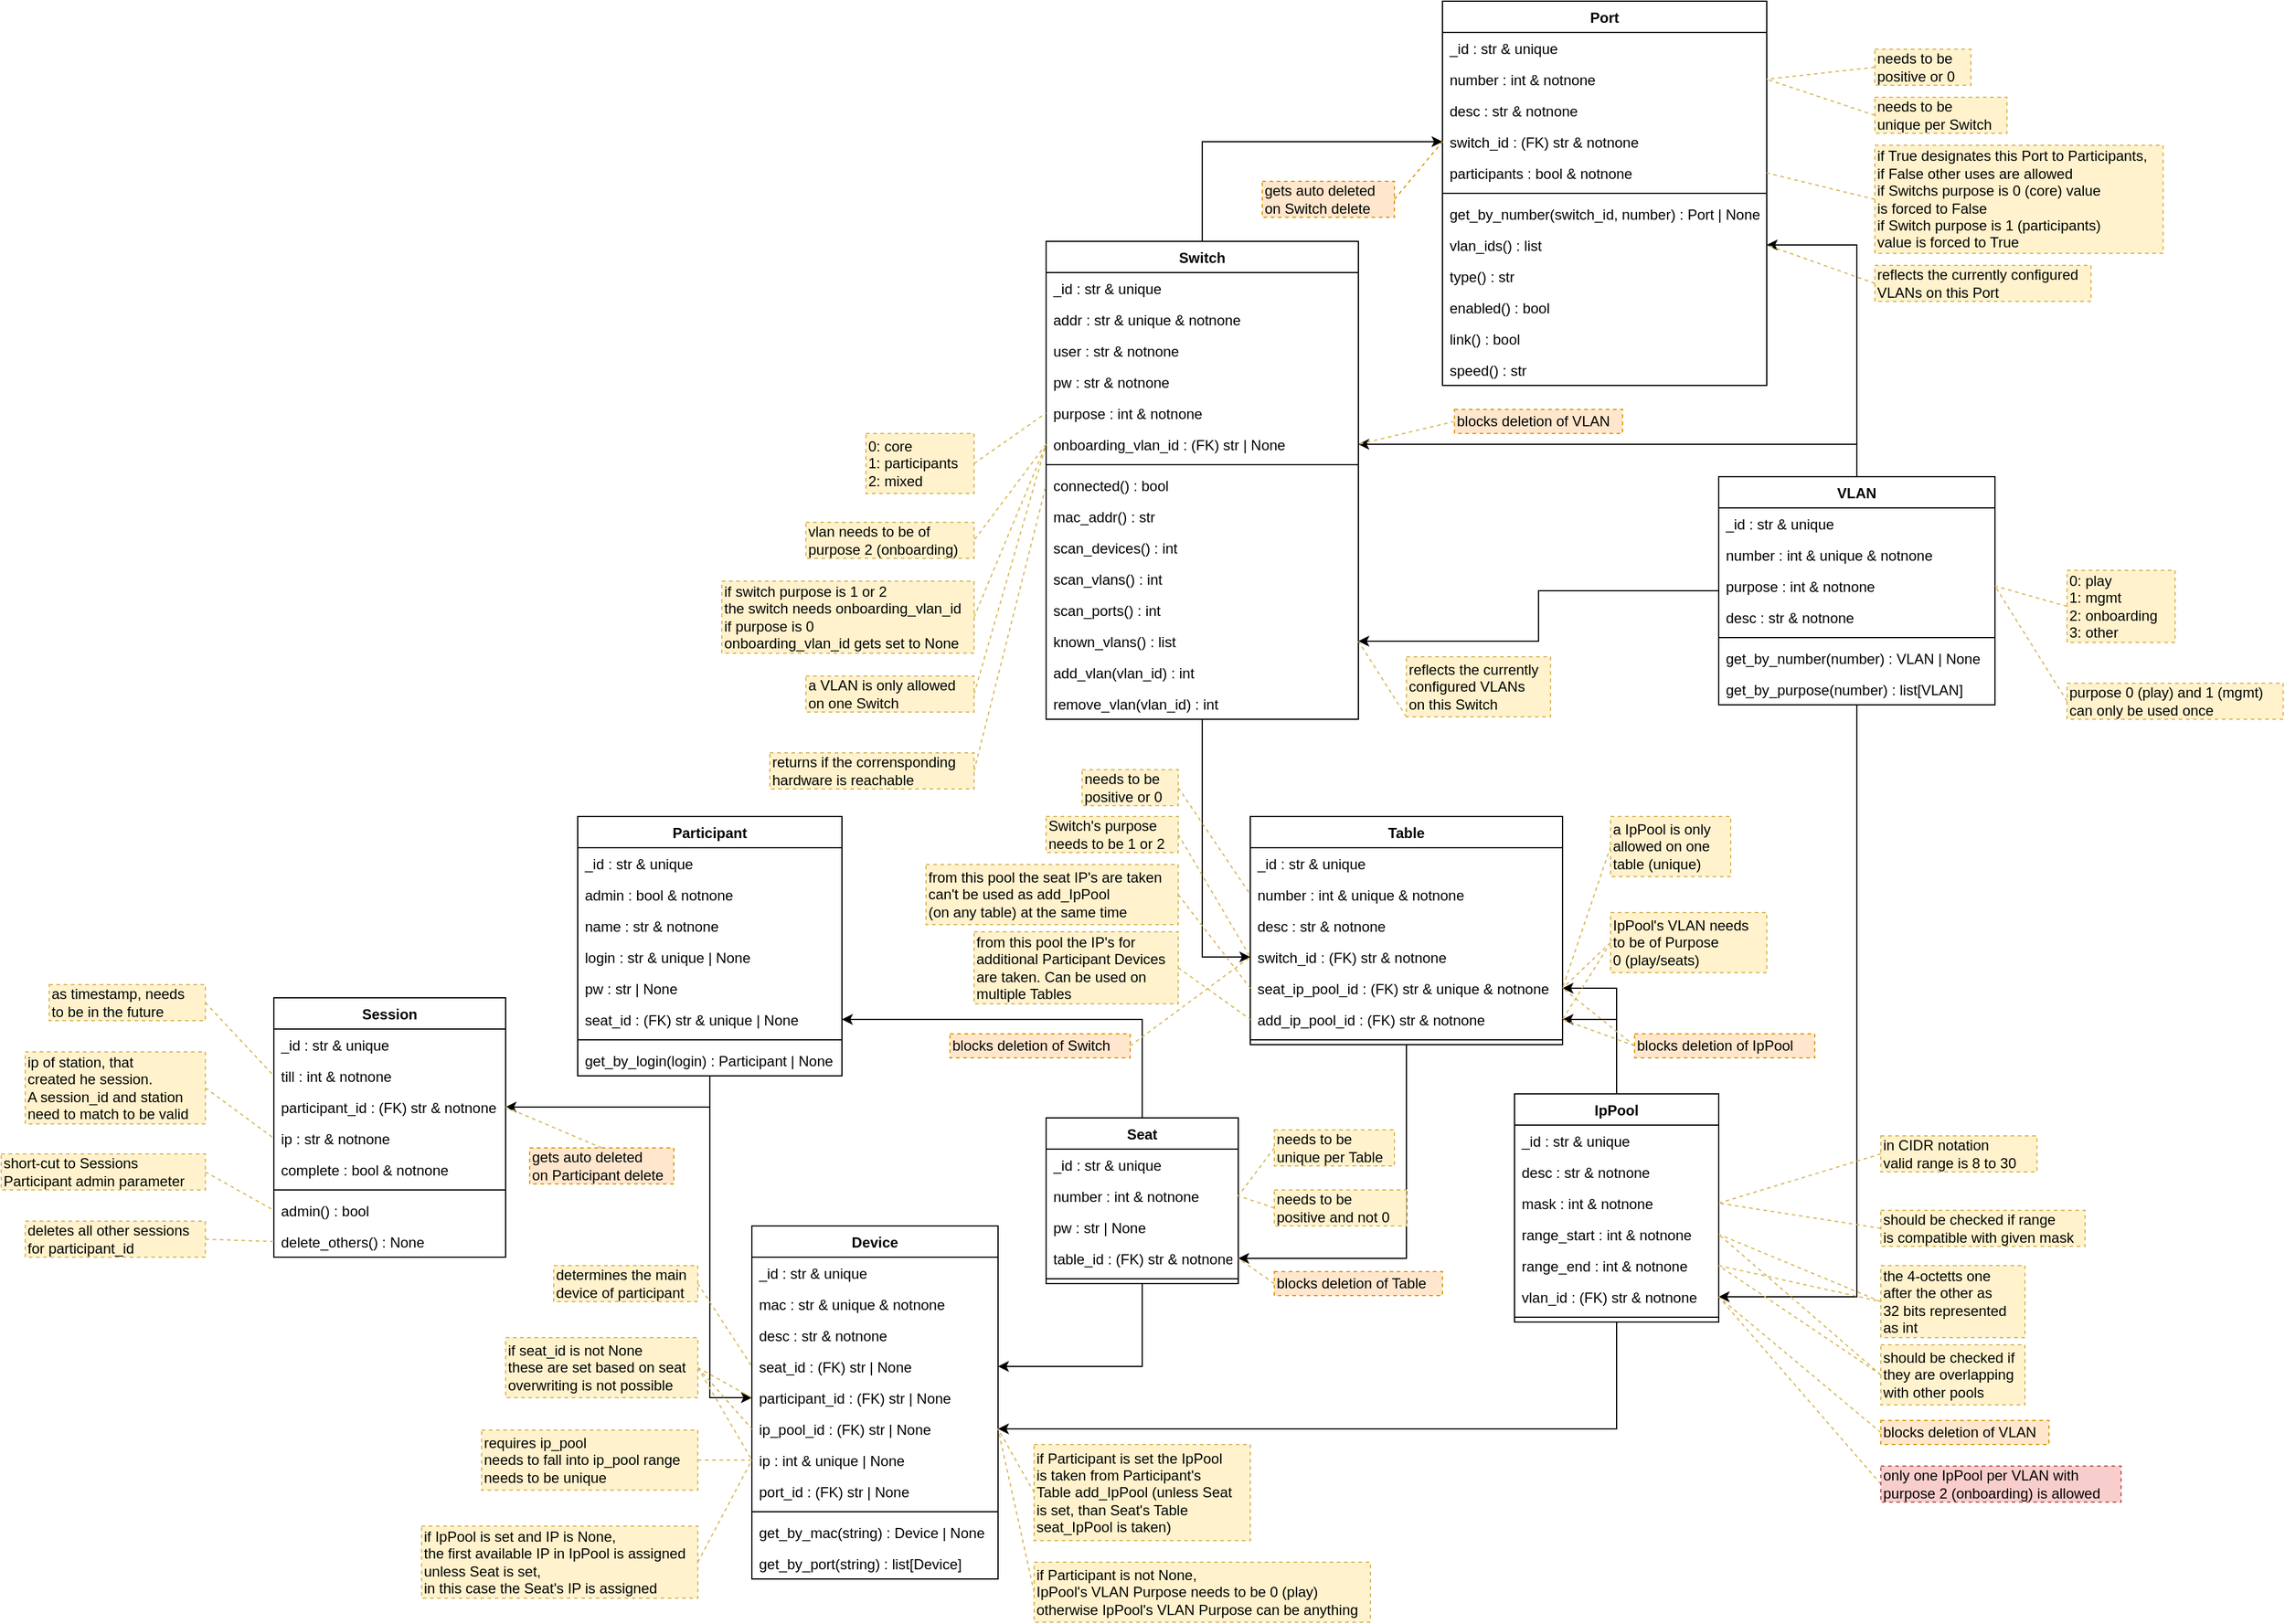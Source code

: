 <mxfile version="18.0.6" type="device"><diagram id="C5RBs43oDa-KdzZeNtuy" name="Page-1"><mxGraphModel dx="2889" dy="1167" grid="1" gridSize="10" guides="1" tooltips="1" connect="1" arrows="1" fold="1" page="1" pageScale="1" pageWidth="827" pageHeight="1169" math="0" shadow="0"><root><mxCell id="WIyWlLk6GJQsqaUBKTNV-0"/><mxCell id="WIyWlLk6GJQsqaUBKTNV-1" parent="WIyWlLk6GJQsqaUBKTNV-0"/><mxCell id="gVJZ379J9d6tVCcwHyOa-42" style="edgeStyle=orthogonalEdgeStyle;rounded=0;orthogonalLoop=1;jettySize=auto;html=1;endArrow=classic;endFill=1;" parent="WIyWlLk6GJQsqaUBKTNV-1" source="gVJZ379J9d6tVCcwHyOa-0" target="gVJZ379J9d6tVCcwHyOa-40" edge="1"><mxGeometry relative="1" as="geometry"/></mxCell><mxCell id="9TWkfeMFytIOEXwtAVvO-18" style="edgeStyle=orthogonalEdgeStyle;rounded=0;orthogonalLoop=1;jettySize=auto;html=1;endArrow=classic;endFill=1;" parent="WIyWlLk6GJQsqaUBKTNV-1" source="gVJZ379J9d6tVCcwHyOa-0" target="9TWkfeMFytIOEXwtAVvO-5" edge="1"><mxGeometry relative="1" as="geometry"/></mxCell><mxCell id="gVJZ379J9d6tVCcwHyOa-0" value="VLAN" style="swimlane;fontStyle=1;align=center;verticalAlign=top;childLayout=stackLayout;horizontal=1;startSize=26;horizontalStack=0;resizeParent=1;resizeParentMax=0;resizeLast=0;collapsible=1;marginBottom=0;" parent="WIyWlLk6GJQsqaUBKTNV-1" vertex="1"><mxGeometry x="630" y="416" width="230" height="190" as="geometry"/></mxCell><mxCell id="gVJZ379J9d6tVCcwHyOa-1" value="_id : str &amp; unique" style="text;strokeColor=none;fillColor=none;align=left;verticalAlign=top;spacingLeft=4;spacingRight=4;overflow=hidden;rotatable=0;points=[[0,0.5],[1,0.5]];portConstraint=eastwest;" parent="gVJZ379J9d6tVCcwHyOa-0" vertex="1"><mxGeometry y="26" width="230" height="26" as="geometry"/></mxCell><mxCell id="gVJZ379J9d6tVCcwHyOa-4" value="number : int &amp; unique &amp; notnone" style="text;strokeColor=none;fillColor=none;align=left;verticalAlign=top;spacingLeft=4;spacingRight=4;overflow=hidden;rotatable=0;points=[[0,0.5],[1,0.5]];portConstraint=eastwest;" parent="gVJZ379J9d6tVCcwHyOa-0" vertex="1"><mxGeometry y="52" width="230" height="26" as="geometry"/></mxCell><mxCell id="gVJZ379J9d6tVCcwHyOa-5" value="purpose : int &amp; notnone" style="text;strokeColor=none;fillColor=none;align=left;verticalAlign=top;spacingLeft=4;spacingRight=4;overflow=hidden;rotatable=0;points=[[0,0.5],[1,0.5]];portConstraint=eastwest;" parent="gVJZ379J9d6tVCcwHyOa-0" vertex="1"><mxGeometry y="78" width="230" height="26" as="geometry"/></mxCell><mxCell id="gVJZ379J9d6tVCcwHyOa-6" value="desc : str &amp; notnone" style="text;strokeColor=none;fillColor=none;align=left;verticalAlign=top;spacingLeft=4;spacingRight=4;overflow=hidden;rotatable=0;points=[[0,0.5],[1,0.5]];portConstraint=eastwest;" parent="gVJZ379J9d6tVCcwHyOa-0" vertex="1"><mxGeometry y="104" width="230" height="26" as="geometry"/></mxCell><mxCell id="gVJZ379J9d6tVCcwHyOa-2" value="" style="line;strokeWidth=1;fillColor=none;align=left;verticalAlign=middle;spacingTop=-1;spacingLeft=3;spacingRight=3;rotatable=0;labelPosition=right;points=[];portConstraint=eastwest;" parent="gVJZ379J9d6tVCcwHyOa-0" vertex="1"><mxGeometry y="130" width="230" height="8" as="geometry"/></mxCell><mxCell id="ZMA68TP57f_UoP05x5sL-1" value="get_by_number(number) : VLAN | None" style="text;strokeColor=none;fillColor=none;align=left;verticalAlign=top;spacingLeft=4;spacingRight=4;overflow=hidden;rotatable=0;points=[[0,0.5],[1,0.5]];portConstraint=eastwest;" parent="gVJZ379J9d6tVCcwHyOa-0" vertex="1"><mxGeometry y="138" width="230" height="26" as="geometry"/></mxCell><mxCell id="RKmNDyJnUAOdD5a3fBpU-1" value="get_by_purpose(number) : list[VLAN]" style="text;strokeColor=none;fillColor=none;align=left;verticalAlign=top;spacingLeft=4;spacingRight=4;overflow=hidden;rotatable=0;points=[[0,0.5],[1,0.5]];portConstraint=eastwest;" vertex="1" parent="gVJZ379J9d6tVCcwHyOa-0"><mxGeometry y="164" width="230" height="26" as="geometry"/></mxCell><mxCell id="9TWkfeMFytIOEXwtAVvO-17" style="edgeStyle=orthogonalEdgeStyle;rounded=0;orthogonalLoop=1;jettySize=auto;html=1;endArrow=classic;endFill=1;" parent="WIyWlLk6GJQsqaUBKTNV-1" source="gVJZ379J9d6tVCcwHyOa-7" target="9TWkfeMFytIOEXwtAVvO-3" edge="1"><mxGeometry relative="1" as="geometry"/></mxCell><mxCell id="gVJZ379J9d6tVCcwHyOa-7" value="Switch" style="swimlane;fontStyle=1;align=center;verticalAlign=top;childLayout=stackLayout;horizontal=1;startSize=26;horizontalStack=0;resizeParent=1;resizeParentMax=0;resizeLast=0;collapsible=1;marginBottom=0;" parent="WIyWlLk6GJQsqaUBKTNV-1" vertex="1"><mxGeometry x="70" y="220" width="260" height="398" as="geometry"/></mxCell><mxCell id="gVJZ379J9d6tVCcwHyOa-8" value="_id : str &amp; unique" style="text;strokeColor=none;fillColor=none;align=left;verticalAlign=top;spacingLeft=4;spacingRight=4;overflow=hidden;rotatable=0;points=[[0,0.5],[1,0.5]];portConstraint=eastwest;" parent="gVJZ379J9d6tVCcwHyOa-7" vertex="1"><mxGeometry y="26" width="260" height="26" as="geometry"/></mxCell><mxCell id="gVJZ379J9d6tVCcwHyOa-11" value="addr : str &amp; unique &amp; notnone" style="text;strokeColor=none;fillColor=none;align=left;verticalAlign=top;spacingLeft=4;spacingRight=4;overflow=hidden;rotatable=0;points=[[0,0.5],[1,0.5]];portConstraint=eastwest;" parent="gVJZ379J9d6tVCcwHyOa-7" vertex="1"><mxGeometry y="52" width="260" height="26" as="geometry"/></mxCell><mxCell id="gVJZ379J9d6tVCcwHyOa-12" value="user : str &amp; notnone" style="text;strokeColor=none;fillColor=none;align=left;verticalAlign=top;spacingLeft=4;spacingRight=4;overflow=hidden;rotatable=0;points=[[0,0.5],[1,0.5]];portConstraint=eastwest;" parent="gVJZ379J9d6tVCcwHyOa-7" vertex="1"><mxGeometry y="78" width="260" height="26" as="geometry"/></mxCell><mxCell id="gVJZ379J9d6tVCcwHyOa-13" value="pw : str &amp; notnone" style="text;strokeColor=none;fillColor=none;align=left;verticalAlign=top;spacingLeft=4;spacingRight=4;overflow=hidden;rotatable=0;points=[[0,0.5],[1,0.5]];portConstraint=eastwest;" parent="gVJZ379J9d6tVCcwHyOa-7" vertex="1"><mxGeometry y="104" width="260" height="26" as="geometry"/></mxCell><mxCell id="gVJZ379J9d6tVCcwHyOa-14" value="purpose : int &amp; notnone" style="text;strokeColor=none;fillColor=none;align=left;verticalAlign=top;spacingLeft=4;spacingRight=4;overflow=hidden;rotatable=0;points=[[0,0.5],[1,0.5]];portConstraint=eastwest;" parent="gVJZ379J9d6tVCcwHyOa-7" vertex="1"><mxGeometry y="130" width="260" height="26" as="geometry"/></mxCell><mxCell id="gVJZ379J9d6tVCcwHyOa-15" value="onboarding_vlan_id : (FK) str | None" style="text;align=left;verticalAlign=top;spacingLeft=4;spacingRight=4;overflow=hidden;rotatable=0;points=[[0,0.5],[1,0.5]];portConstraint=eastwest;" parent="gVJZ379J9d6tVCcwHyOa-7" vertex="1"><mxGeometry y="156" width="260" height="26" as="geometry"/></mxCell><mxCell id="gVJZ379J9d6tVCcwHyOa-9" value="" style="line;strokeWidth=1;fillColor=none;align=left;verticalAlign=middle;spacingTop=-1;spacingLeft=3;spacingRight=3;rotatable=0;labelPosition=right;points=[];portConstraint=eastwest;" parent="gVJZ379J9d6tVCcwHyOa-7" vertex="1"><mxGeometry y="182" width="260" height="8" as="geometry"/></mxCell><mxCell id="gVJZ379J9d6tVCcwHyOa-10" value="connected() : bool" style="text;align=left;verticalAlign=top;spacingLeft=4;spacingRight=4;overflow=hidden;rotatable=0;points=[[0,0.5],[1,0.5]];portConstraint=eastwest;" parent="gVJZ379J9d6tVCcwHyOa-7" vertex="1"><mxGeometry y="190" width="260" height="26" as="geometry"/></mxCell><mxCell id="-pVnUMsyjvqrf6X-O5Pp-2" value="mac_addr() : str" style="text;align=left;verticalAlign=top;spacingLeft=4;spacingRight=4;overflow=hidden;rotatable=0;points=[[0,0.5],[1,0.5]];portConstraint=eastwest;" parent="gVJZ379J9d6tVCcwHyOa-7" vertex="1"><mxGeometry y="216" width="260" height="26" as="geometry"/></mxCell><mxCell id="-pVnUMsyjvqrf6X-O5Pp-0" value="scan_devices() : int" style="text;align=left;verticalAlign=top;spacingLeft=4;spacingRight=4;overflow=hidden;rotatable=0;points=[[0,0.5],[1,0.5]];portConstraint=eastwest;" parent="gVJZ379J9d6tVCcwHyOa-7" vertex="1"><mxGeometry y="242" width="260" height="26" as="geometry"/></mxCell><mxCell id="9TWkfeMFytIOEXwtAVvO-20" value="scan_vlans() : int" style="text;align=left;verticalAlign=top;spacingLeft=4;spacingRight=4;overflow=hidden;rotatable=0;points=[[0,0.5],[1,0.5]];portConstraint=eastwest;" parent="gVJZ379J9d6tVCcwHyOa-7" vertex="1"><mxGeometry y="268" width="260" height="26" as="geometry"/></mxCell><mxCell id="ZMA68TP57f_UoP05x5sL-0" value="scan_ports() : int" style="text;align=left;verticalAlign=top;spacingLeft=4;spacingRight=4;overflow=hidden;rotatable=0;points=[[0,0.5],[1,0.5]];portConstraint=eastwest;" parent="gVJZ379J9d6tVCcwHyOa-7" vertex="1"><mxGeometry y="294" width="260" height="26" as="geometry"/></mxCell><mxCell id="9TWkfeMFytIOEXwtAVvO-19" value="known_vlans() : list" style="text;align=left;verticalAlign=top;spacingLeft=4;spacingRight=4;overflow=hidden;rotatable=0;points=[[0,0.5],[1,0.5]];portConstraint=eastwest;" parent="gVJZ379J9d6tVCcwHyOa-7" vertex="1"><mxGeometry y="320" width="260" height="26" as="geometry"/></mxCell><mxCell id="39nEtI6EG8Rg9S1Oo0Wg-2" value="add_vlan(vlan_id) : int" style="text;strokeColor=none;fillColor=none;align=left;verticalAlign=top;spacingLeft=4;spacingRight=4;overflow=hidden;rotatable=0;points=[[0,0.5],[1,0.5]];portConstraint=eastwest;" parent="gVJZ379J9d6tVCcwHyOa-7" vertex="1"><mxGeometry y="346" width="260" height="26" as="geometry"/></mxCell><mxCell id="39nEtI6EG8Rg9S1Oo0Wg-1" value="remove_vlan(vlan_id) : int" style="text;strokeColor=none;fillColor=none;align=left;verticalAlign=top;spacingLeft=4;spacingRight=4;overflow=hidden;rotatable=0;points=[[0,0.5],[1,0.5]];portConstraint=eastwest;" parent="gVJZ379J9d6tVCcwHyOa-7" vertex="1"><mxGeometry y="372" width="260" height="26" as="geometry"/></mxCell><mxCell id="gVJZ379J9d6tVCcwHyOa-17" style="rounded=0;orthogonalLoop=1;jettySize=auto;html=1;exitX=1;exitY=0.5;exitDx=0;exitDy=0;dashed=1;fillColor=#fff2cc;strokeColor=#d6b656;endArrow=none;endFill=0;entryX=0;entryY=0.5;entryDx=0;entryDy=0;" parent="WIyWlLk6GJQsqaUBKTNV-1" source="gVJZ379J9d6tVCcwHyOa-16" target="gVJZ379J9d6tVCcwHyOa-14" edge="1"><mxGeometry relative="1" as="geometry"/></mxCell><mxCell id="gVJZ379J9d6tVCcwHyOa-16" value="0: core&lt;br&gt;1: participants&lt;br&gt;2: mixed" style="rounded=0;whiteSpace=wrap;html=1;autosize=1;fillColor=#fff2cc;strokeColor=#d6b656;dashed=1;align=left;verticalAlign=middle;horizontal=1;labelPosition=center;verticalLabelPosition=middle;" parent="WIyWlLk6GJQsqaUBKTNV-1" vertex="1"><mxGeometry x="-80" y="380" width="90" height="50" as="geometry"/></mxCell><mxCell id="gVJZ379J9d6tVCcwHyOa-20" style="edgeStyle=none;rounded=0;orthogonalLoop=1;jettySize=auto;html=1;exitX=0;exitY=0.5;exitDx=0;exitDy=0;dashed=1;endArrow=none;endFill=0;fillColor=#fff2cc;strokeColor=#d6b656;entryX=1;entryY=0.5;entryDx=0;entryDy=0;" parent="WIyWlLk6GJQsqaUBKTNV-1" source="gVJZ379J9d6tVCcwHyOa-19" target="gVJZ379J9d6tVCcwHyOa-5" edge="1"><mxGeometry relative="1" as="geometry"/></mxCell><mxCell id="gVJZ379J9d6tVCcwHyOa-19" value="0: play&lt;br&gt;1: mgmt&lt;br&gt;2: onboarding&lt;br&gt;3: other" style="rounded=0;whiteSpace=wrap;html=1;autosize=1;fillColor=#fff2cc;strokeColor=#d6b656;dashed=1;align=left;verticalAlign=middle;horizontal=1;labelPosition=center;verticalLabelPosition=middle;" parent="WIyWlLk6GJQsqaUBKTNV-1" vertex="1"><mxGeometry x="920" y="494" width="90" height="60" as="geometry"/></mxCell><mxCell id="gVJZ379J9d6tVCcwHyOa-21" style="edgeStyle=orthogonalEdgeStyle;rounded=0;orthogonalLoop=1;jettySize=auto;html=1;endArrow=classic;endFill=1;" parent="WIyWlLk6GJQsqaUBKTNV-1" source="gVJZ379J9d6tVCcwHyOa-0" target="gVJZ379J9d6tVCcwHyOa-15" edge="1"><mxGeometry relative="1" as="geometry"/></mxCell><mxCell id="gVJZ379J9d6tVCcwHyOa-22" value="Table" style="swimlane;fontStyle=1;align=center;verticalAlign=top;childLayout=stackLayout;horizontal=1;startSize=26;horizontalStack=0;resizeParent=1;resizeParentMax=0;resizeLast=0;collapsible=1;marginBottom=0;" parent="WIyWlLk6GJQsqaUBKTNV-1" vertex="1"><mxGeometry x="240" y="699" width="260" height="190" as="geometry"/></mxCell><mxCell id="gVJZ379J9d6tVCcwHyOa-23" value="_id : str &amp; unique" style="text;strokeColor=none;fillColor=none;align=left;verticalAlign=top;spacingLeft=4;spacingRight=4;overflow=hidden;rotatable=0;points=[[0,0.5],[1,0.5]];portConstraint=eastwest;dashed=1;" parent="gVJZ379J9d6tVCcwHyOa-22" vertex="1"><mxGeometry y="26" width="260" height="26" as="geometry"/></mxCell><mxCell id="gVJZ379J9d6tVCcwHyOa-26" value="number : int &amp; unique &amp; notnone" style="text;align=left;verticalAlign=top;spacingLeft=4;spacingRight=4;overflow=hidden;rotatable=0;points=[[0,0.5],[1,0.5]];portConstraint=eastwest;dashed=1;" parent="gVJZ379J9d6tVCcwHyOa-22" vertex="1"><mxGeometry y="52" width="260" height="26" as="geometry"/></mxCell><mxCell id="gVJZ379J9d6tVCcwHyOa-27" value="desc : str &amp; notnone" style="text;strokeColor=none;fillColor=none;align=left;verticalAlign=top;spacingLeft=4;spacingRight=4;overflow=hidden;rotatable=0;points=[[0,0.5],[1,0.5]];portConstraint=eastwest;dashed=1;" parent="gVJZ379J9d6tVCcwHyOa-22" vertex="1"><mxGeometry y="78" width="260" height="26" as="geometry"/></mxCell><mxCell id="gVJZ379J9d6tVCcwHyOa-28" value="switch_id : (FK) str &amp; notnone" style="text;strokeColor=none;fillColor=none;align=left;verticalAlign=top;spacingLeft=4;spacingRight=4;overflow=hidden;rotatable=0;points=[[0,0.5],[1,0.5]];portConstraint=eastwest;dashed=1;" parent="gVJZ379J9d6tVCcwHyOa-22" vertex="1"><mxGeometry y="104" width="260" height="26" as="geometry"/></mxCell><mxCell id="vAM5PY0zjY4WqJqc9oYO-8" value="seat_ip_pool_id : (FK) str &amp; unique &amp; notnone" style="text;strokeColor=none;fillColor=none;align=left;verticalAlign=top;spacingLeft=4;spacingRight=4;overflow=hidden;rotatable=0;points=[[0,0.5],[1,0.5]];portConstraint=eastwest;dashed=1;" parent="gVJZ379J9d6tVCcwHyOa-22" vertex="1"><mxGeometry y="130" width="260" height="26" as="geometry"/></mxCell><mxCell id="gVJZ379J9d6tVCcwHyOa-29" value="add_ip_pool_id : (FK) str &amp; notnone" style="text;align=left;verticalAlign=top;spacingLeft=4;spacingRight=4;overflow=hidden;rotatable=0;points=[[0,0.5],[1,0.5]];portConstraint=eastwest;dashed=1;" parent="gVJZ379J9d6tVCcwHyOa-22" vertex="1"><mxGeometry y="156" width="260" height="26" as="geometry"/></mxCell><mxCell id="gVJZ379J9d6tVCcwHyOa-24" value="" style="line;strokeWidth=1;fillColor=none;align=left;verticalAlign=middle;spacingTop=-1;spacingLeft=3;spacingRight=3;rotatable=0;labelPosition=right;points=[];portConstraint=eastwest;" parent="gVJZ379J9d6tVCcwHyOa-22" vertex="1"><mxGeometry y="182" width="260" height="8" as="geometry"/></mxCell><mxCell id="gVJZ379J9d6tVCcwHyOa-30" style="edgeStyle=orthogonalEdgeStyle;rounded=0;orthogonalLoop=1;jettySize=auto;html=1;endArrow=classic;endFill=1;" parent="WIyWlLk6GJQsqaUBKTNV-1" source="gVJZ379J9d6tVCcwHyOa-7" target="gVJZ379J9d6tVCcwHyOa-28" edge="1"><mxGeometry relative="1" as="geometry"/></mxCell><mxCell id="gVJZ379J9d6tVCcwHyOa-41" style="edgeStyle=orthogonalEdgeStyle;rounded=0;orthogonalLoop=1;jettySize=auto;html=1;endArrow=classic;endFill=1;" parent="WIyWlLk6GJQsqaUBKTNV-1" source="gVJZ379J9d6tVCcwHyOa-31" target="gVJZ379J9d6tVCcwHyOa-29" edge="1"><mxGeometry relative="1" as="geometry"/></mxCell><mxCell id="dCRM20Tx0oy-plVv80e_-0" style="edgeStyle=orthogonalEdgeStyle;rounded=0;orthogonalLoop=1;jettySize=auto;html=1;" parent="WIyWlLk6GJQsqaUBKTNV-1" source="gVJZ379J9d6tVCcwHyOa-31" target="vAM5PY0zjY4WqJqc9oYO-8" edge="1"><mxGeometry relative="1" as="geometry"/></mxCell><mxCell id="gVJZ379J9d6tVCcwHyOa-31" value="IpPool" style="swimlane;fontStyle=1;align=center;verticalAlign=top;childLayout=stackLayout;horizontal=1;startSize=26;horizontalStack=0;resizeParent=1;resizeParentMax=0;resizeLast=0;collapsible=1;marginBottom=0;" parent="WIyWlLk6GJQsqaUBKTNV-1" vertex="1"><mxGeometry x="460" y="930" width="170" height="190" as="geometry"/></mxCell><mxCell id="gVJZ379J9d6tVCcwHyOa-32" value="_id : str &amp; unique" style="text;strokeColor=none;fillColor=none;align=left;verticalAlign=top;spacingLeft=4;spacingRight=4;overflow=hidden;rotatable=0;points=[[0,0.5],[1,0.5]];portConstraint=eastwest;" parent="gVJZ379J9d6tVCcwHyOa-31" vertex="1"><mxGeometry y="26" width="170" height="26" as="geometry"/></mxCell><mxCell id="gVJZ379J9d6tVCcwHyOa-36" value="desc : str &amp; notnone" style="text;strokeColor=none;fillColor=none;align=left;verticalAlign=top;spacingLeft=4;spacingRight=4;overflow=hidden;rotatable=0;points=[[0,0.5],[1,0.5]];portConstraint=eastwest;" parent="gVJZ379J9d6tVCcwHyOa-31" vertex="1"><mxGeometry y="52" width="170" height="26" as="geometry"/></mxCell><mxCell id="gVJZ379J9d6tVCcwHyOa-37" value="mask : int &amp; notnone" style="text;strokeColor=none;fillColor=none;align=left;verticalAlign=top;spacingLeft=4;spacingRight=4;overflow=hidden;rotatable=0;points=[[0,0.5],[1,0.5]];portConstraint=eastwest;" parent="gVJZ379J9d6tVCcwHyOa-31" vertex="1"><mxGeometry y="78" width="170" height="26" as="geometry"/></mxCell><mxCell id="gVJZ379J9d6tVCcwHyOa-38" value="range_start : int &amp; notnone" style="text;strokeColor=none;fillColor=none;align=left;verticalAlign=top;spacingLeft=4;spacingRight=4;overflow=hidden;rotatable=0;points=[[0,0.5],[1,0.5]];portConstraint=eastwest;" parent="gVJZ379J9d6tVCcwHyOa-31" vertex="1"><mxGeometry y="104" width="170" height="26" as="geometry"/></mxCell><mxCell id="gVJZ379J9d6tVCcwHyOa-39" value="range_end : int &amp; notnone" style="text;strokeColor=none;fillColor=none;align=left;verticalAlign=top;spacingLeft=4;spacingRight=4;overflow=hidden;rotatable=0;points=[[0,0.5],[1,0.5]];portConstraint=eastwest;" parent="gVJZ379J9d6tVCcwHyOa-31" vertex="1"><mxGeometry y="130" width="170" height="26" as="geometry"/></mxCell><mxCell id="gVJZ379J9d6tVCcwHyOa-40" value="vlan_id : (FK) str &amp; notnone" style="text;strokeColor=none;fillColor=none;align=left;verticalAlign=top;spacingLeft=4;spacingRight=4;overflow=hidden;rotatable=0;points=[[0,0.5],[1,0.5]];portConstraint=eastwest;" parent="gVJZ379J9d6tVCcwHyOa-31" vertex="1"><mxGeometry y="156" width="170" height="26" as="geometry"/></mxCell><mxCell id="gVJZ379J9d6tVCcwHyOa-33" value="" style="line;strokeWidth=1;fillColor=none;align=left;verticalAlign=middle;spacingTop=-1;spacingLeft=3;spacingRight=3;rotatable=0;labelPosition=right;points=[];portConstraint=eastwest;" parent="gVJZ379J9d6tVCcwHyOa-31" vertex="1"><mxGeometry y="182" width="170" height="8" as="geometry"/></mxCell><mxCell id="gVJZ379J9d6tVCcwHyOa-45" style="edgeStyle=none;rounded=0;orthogonalLoop=1;jettySize=auto;html=1;exitX=0;exitY=0.5;exitDx=0;exitDy=0;dashed=1;endArrow=none;endFill=0;entryX=1;entryY=0.5;entryDx=0;entryDy=0;fillColor=#fff2cc;strokeColor=#d6b656;" parent="WIyWlLk6GJQsqaUBKTNV-1" source="gVJZ379J9d6tVCcwHyOa-44" target="gVJZ379J9d6tVCcwHyOa-38" edge="1"><mxGeometry relative="1" as="geometry"><mxPoint x="700" y="1000" as="targetPoint"/></mxGeometry></mxCell><mxCell id="gVJZ379J9d6tVCcwHyOa-44" value="the 4-octetts one&lt;br&gt;after the other as&lt;br&gt;32 bits represented&lt;br&gt;as int" style="rounded=0;whiteSpace=wrap;html=1;autosize=1;fillColor=#fff2cc;strokeColor=#d6b656;dashed=1;align=left;verticalAlign=middle;horizontal=1;labelPosition=center;verticalLabelPosition=middle;" parent="WIyWlLk6GJQsqaUBKTNV-1" vertex="1"><mxGeometry x="765" y="1073" width="120" height="60" as="geometry"/></mxCell><mxCell id="gVJZ379J9d6tVCcwHyOa-46" style="edgeStyle=none;rounded=0;orthogonalLoop=1;jettySize=auto;html=1;exitX=1;exitY=0.5;exitDx=0;exitDy=0;entryX=0;entryY=0.5;entryDx=0;entryDy=0;dashed=1;endArrow=none;endFill=0;fillColor=#fff2cc;strokeColor=#d6b656;" parent="WIyWlLk6GJQsqaUBKTNV-1" source="gVJZ379J9d6tVCcwHyOa-39" target="gVJZ379J9d6tVCcwHyOa-44" edge="1"><mxGeometry relative="1" as="geometry"/></mxCell><mxCell id="gVJZ379J9d6tVCcwHyOa-64" style="edgeStyle=orthogonalEdgeStyle;rounded=0;orthogonalLoop=1;jettySize=auto;html=1;endArrow=classic;endFill=1;" parent="WIyWlLk6GJQsqaUBKTNV-1" source="gVJZ379J9d6tVCcwHyOa-47" target="gVJZ379J9d6tVCcwHyOa-63" edge="1"><mxGeometry relative="1" as="geometry"/></mxCell><mxCell id="gVJZ379J9d6tVCcwHyOa-47" value="Seat" style="swimlane;fontStyle=1;align=center;verticalAlign=top;childLayout=stackLayout;horizontal=1;startSize=26;horizontalStack=0;resizeParent=1;resizeParentMax=0;resizeLast=0;collapsible=1;marginBottom=0;" parent="WIyWlLk6GJQsqaUBKTNV-1" vertex="1"><mxGeometry x="70" y="950" width="160" height="138" as="geometry"/></mxCell><mxCell id="gVJZ379J9d6tVCcwHyOa-48" value="_id : str &amp; unique" style="text;strokeColor=none;fillColor=none;align=left;verticalAlign=top;spacingLeft=4;spacingRight=4;overflow=hidden;rotatable=0;points=[[0,0.5],[1,0.5]];portConstraint=eastwest;" parent="gVJZ379J9d6tVCcwHyOa-47" vertex="1"><mxGeometry y="26" width="160" height="26" as="geometry"/></mxCell><mxCell id="gVJZ379J9d6tVCcwHyOa-51" value="number : int &amp; notnone" style="text;strokeColor=none;fillColor=none;align=left;verticalAlign=top;spacingLeft=4;spacingRight=4;overflow=hidden;rotatable=0;points=[[0,0.5],[1,0.5]];portConstraint=eastwest;" parent="gVJZ379J9d6tVCcwHyOa-47" vertex="1"><mxGeometry y="52" width="160" height="26" as="geometry"/></mxCell><mxCell id="gVJZ379J9d6tVCcwHyOa-52" value="pw : str | None" style="text;strokeColor=none;fillColor=none;align=left;verticalAlign=top;spacingLeft=4;spacingRight=4;overflow=hidden;rotatable=0;points=[[0,0.5],[1,0.5]];portConstraint=eastwest;" parent="gVJZ379J9d6tVCcwHyOa-47" vertex="1"><mxGeometry y="78" width="160" height="26" as="geometry"/></mxCell><mxCell id="gVJZ379J9d6tVCcwHyOa-53" value="table_id : (FK) str &amp; notnone" style="text;strokeColor=none;fillColor=none;align=left;verticalAlign=top;spacingLeft=4;spacingRight=4;overflow=hidden;rotatable=0;points=[[0,0.5],[1,0.5]];portConstraint=eastwest;" parent="gVJZ379J9d6tVCcwHyOa-47" vertex="1"><mxGeometry y="104" width="160" height="26" as="geometry"/></mxCell><mxCell id="gVJZ379J9d6tVCcwHyOa-49" value="" style="line;strokeWidth=1;fillColor=none;align=left;verticalAlign=middle;spacingTop=-1;spacingLeft=3;spacingRight=3;rotatable=0;labelPosition=right;points=[];portConstraint=eastwest;" parent="gVJZ379J9d6tVCcwHyOa-47" vertex="1"><mxGeometry y="130" width="160" height="8" as="geometry"/></mxCell><mxCell id="gVJZ379J9d6tVCcwHyOa-54" style="edgeStyle=orthogonalEdgeStyle;rounded=0;orthogonalLoop=1;jettySize=auto;html=1;endArrow=classic;endFill=1;" parent="WIyWlLk6GJQsqaUBKTNV-1" source="gVJZ379J9d6tVCcwHyOa-22" target="gVJZ379J9d6tVCcwHyOa-53" edge="1"><mxGeometry relative="1" as="geometry"/></mxCell><mxCell id="gVJZ379J9d6tVCcwHyOa-55" value="Participant" style="swimlane;fontStyle=1;align=center;verticalAlign=top;childLayout=stackLayout;horizontal=1;startSize=26;horizontalStack=0;resizeParent=1;resizeParentMax=0;resizeLast=0;collapsible=1;marginBottom=0;" parent="WIyWlLk6GJQsqaUBKTNV-1" vertex="1"><mxGeometry x="-320" y="699" width="220" height="216" as="geometry"/></mxCell><mxCell id="gVJZ379J9d6tVCcwHyOa-56" value="_id : str &amp; unique" style="text;strokeColor=none;fillColor=none;align=left;verticalAlign=top;spacingLeft=4;spacingRight=4;overflow=hidden;rotatable=0;points=[[0,0.5],[1,0.5]];portConstraint=eastwest;" parent="gVJZ379J9d6tVCcwHyOa-55" vertex="1"><mxGeometry y="26" width="220" height="26" as="geometry"/></mxCell><mxCell id="gVJZ379J9d6tVCcwHyOa-59" value="admin : bool &amp; notnone" style="text;strokeColor=none;fillColor=none;align=left;verticalAlign=top;spacingLeft=4;spacingRight=4;overflow=hidden;rotatable=0;points=[[0,0.5],[1,0.5]];portConstraint=eastwest;" parent="gVJZ379J9d6tVCcwHyOa-55" vertex="1"><mxGeometry y="52" width="220" height="26" as="geometry"/></mxCell><mxCell id="gVJZ379J9d6tVCcwHyOa-60" value="name : str &amp; notnone" style="text;strokeColor=none;fillColor=none;align=left;verticalAlign=top;spacingLeft=4;spacingRight=4;overflow=hidden;rotatable=0;points=[[0,0.5],[1,0.5]];portConstraint=eastwest;" parent="gVJZ379J9d6tVCcwHyOa-55" vertex="1"><mxGeometry y="78" width="220" height="26" as="geometry"/></mxCell><mxCell id="gVJZ379J9d6tVCcwHyOa-61" value="login : str &amp; unique | None" style="text;strokeColor=none;fillColor=none;align=left;verticalAlign=top;spacingLeft=4;spacingRight=4;overflow=hidden;rotatable=0;points=[[0,0.5],[1,0.5]];portConstraint=eastwest;" parent="gVJZ379J9d6tVCcwHyOa-55" vertex="1"><mxGeometry y="104" width="220" height="26" as="geometry"/></mxCell><mxCell id="gVJZ379J9d6tVCcwHyOa-62" value="pw : str | None" style="text;strokeColor=none;fillColor=none;align=left;verticalAlign=top;spacingLeft=4;spacingRight=4;overflow=hidden;rotatable=0;points=[[0,0.5],[1,0.5]];portConstraint=eastwest;" parent="gVJZ379J9d6tVCcwHyOa-55" vertex="1"><mxGeometry y="130" width="220" height="26" as="geometry"/></mxCell><mxCell id="gVJZ379J9d6tVCcwHyOa-63" value="seat_id : (FK) str &amp; unique | None" style="text;strokeColor=none;fillColor=none;align=left;verticalAlign=top;spacingLeft=4;spacingRight=4;overflow=hidden;rotatable=0;points=[[0,0.5],[1,0.5]];portConstraint=eastwest;" parent="gVJZ379J9d6tVCcwHyOa-55" vertex="1"><mxGeometry y="156" width="220" height="26" as="geometry"/></mxCell><mxCell id="gVJZ379J9d6tVCcwHyOa-57" value="" style="line;strokeWidth=1;fillColor=none;align=left;verticalAlign=middle;spacingTop=-1;spacingLeft=3;spacingRight=3;rotatable=0;labelPosition=right;points=[];portConstraint=eastwest;" parent="gVJZ379J9d6tVCcwHyOa-55" vertex="1"><mxGeometry y="182" width="220" height="8" as="geometry"/></mxCell><mxCell id="dF33lPYcqgTTw5QCk_FV-2" value="get_by_login(login) : Participant | None" style="text;strokeColor=none;fillColor=none;align=left;verticalAlign=top;spacingLeft=4;spacingRight=4;overflow=hidden;rotatable=0;points=[[0,0.5],[1,0.5]];portConstraint=eastwest;" parent="gVJZ379J9d6tVCcwHyOa-55" vertex="1"><mxGeometry y="190" width="220" height="26" as="geometry"/></mxCell><mxCell id="gVJZ379J9d6tVCcwHyOa-65" value="Device" style="swimlane;fontStyle=1;align=center;verticalAlign=top;childLayout=stackLayout;horizontal=1;startSize=26;horizontalStack=0;resizeParent=1;resizeParentMax=0;resizeLast=0;collapsible=1;marginBottom=0;" parent="WIyWlLk6GJQsqaUBKTNV-1" vertex="1"><mxGeometry x="-175" y="1040" width="205" height="294" as="geometry"/></mxCell><mxCell id="gVJZ379J9d6tVCcwHyOa-66" value="_id : str &amp; unique" style="text;strokeColor=none;fillColor=none;align=left;verticalAlign=top;spacingLeft=4;spacingRight=4;overflow=hidden;rotatable=0;points=[[0,0.5],[1,0.5]];portConstraint=eastwest;" parent="gVJZ379J9d6tVCcwHyOa-65" vertex="1"><mxGeometry y="26" width="205" height="26" as="geometry"/></mxCell><mxCell id="gVJZ379J9d6tVCcwHyOa-70" value="mac : str &amp; unique &amp; notnone" style="text;strokeColor=none;fillColor=none;align=left;verticalAlign=top;spacingLeft=4;spacingRight=4;overflow=hidden;rotatable=0;points=[[0,0.5],[1,0.5]];portConstraint=eastwest;" parent="gVJZ379J9d6tVCcwHyOa-65" vertex="1"><mxGeometry y="52" width="205" height="26" as="geometry"/></mxCell><mxCell id="gVJZ379J9d6tVCcwHyOa-71" value="desc : str &amp; notnone" style="text;strokeColor=none;fillColor=none;align=left;verticalAlign=top;spacingLeft=4;spacingRight=4;overflow=hidden;rotatable=0;points=[[0,0.5],[1,0.5]];portConstraint=eastwest;" parent="gVJZ379J9d6tVCcwHyOa-65" vertex="1"><mxGeometry y="78" width="205" height="26" as="geometry"/></mxCell><mxCell id="gVJZ379J9d6tVCcwHyOa-72" value="seat_id : (FK) str | None" style="text;strokeColor=none;fillColor=none;align=left;verticalAlign=top;spacingLeft=4;spacingRight=4;overflow=hidden;rotatable=0;points=[[0,0.5],[1,0.5]];portConstraint=eastwest;" parent="gVJZ379J9d6tVCcwHyOa-65" vertex="1"><mxGeometry y="104" width="205" height="26" as="geometry"/></mxCell><mxCell id="gVJZ379J9d6tVCcwHyOa-73" value="participant_id : (FK) str | None" style="text;strokeColor=none;fillColor=none;align=left;verticalAlign=top;spacingLeft=4;spacingRight=4;overflow=hidden;rotatable=0;points=[[0,0.5],[1,0.5]];portConstraint=eastwest;" parent="gVJZ379J9d6tVCcwHyOa-65" vertex="1"><mxGeometry y="130" width="205" height="26" as="geometry"/></mxCell><mxCell id="gVJZ379J9d6tVCcwHyOa-74" value="ip_pool_id : (FK) str | None" style="text;strokeColor=none;fillColor=none;align=left;verticalAlign=top;spacingLeft=4;spacingRight=4;overflow=hidden;rotatable=0;points=[[0,0.5],[1,0.5]];portConstraint=eastwest;" parent="gVJZ379J9d6tVCcwHyOa-65" vertex="1"><mxGeometry y="156" width="205" height="26" as="geometry"/></mxCell><mxCell id="gVJZ379J9d6tVCcwHyOa-75" value="ip : int &amp; unique | None" style="text;strokeColor=none;fillColor=none;align=left;verticalAlign=top;spacingLeft=4;spacingRight=4;overflow=hidden;rotatable=0;points=[[0,0.5],[1,0.5]];portConstraint=eastwest;" parent="gVJZ379J9d6tVCcwHyOa-65" vertex="1"><mxGeometry y="182" width="205" height="26" as="geometry"/></mxCell><mxCell id="-pVnUMsyjvqrf6X-O5Pp-4" value="port_id : (FK) str | None" style="text;align=left;verticalAlign=top;spacingLeft=4;spacingRight=4;overflow=hidden;rotatable=0;points=[[0,0.5],[1,0.5]];portConstraint=eastwest;" parent="gVJZ379J9d6tVCcwHyOa-65" vertex="1"><mxGeometry y="208" width="205" height="26" as="geometry"/></mxCell><mxCell id="gVJZ379J9d6tVCcwHyOa-67" value="" style="line;strokeWidth=1;fillColor=none;align=left;verticalAlign=middle;spacingTop=-1;spacingLeft=3;spacingRight=3;rotatable=0;labelPosition=right;points=[];portConstraint=eastwest;" parent="gVJZ379J9d6tVCcwHyOa-65" vertex="1"><mxGeometry y="234" width="205" height="8" as="geometry"/></mxCell><mxCell id="-pVnUMsyjvqrf6X-O5Pp-1" value="get_by_mac(string) : Device | None" style="text;strokeColor=none;fillColor=none;align=left;verticalAlign=top;spacingLeft=4;spacingRight=4;overflow=hidden;rotatable=0;points=[[0,0.5],[1,0.5]];portConstraint=eastwest;" parent="gVJZ379J9d6tVCcwHyOa-65" vertex="1"><mxGeometry y="242" width="205" height="26" as="geometry"/></mxCell><mxCell id="RKmNDyJnUAOdD5a3fBpU-2" value="get_by_port(string) : list[Device]" style="text;strokeColor=none;fillColor=none;align=left;verticalAlign=top;spacingLeft=4;spacingRight=4;overflow=hidden;rotatable=0;points=[[0,0.5],[1,0.5]];portConstraint=eastwest;" vertex="1" parent="gVJZ379J9d6tVCcwHyOa-65"><mxGeometry y="268" width="205" height="26" as="geometry"/></mxCell><mxCell id="gVJZ379J9d6tVCcwHyOa-77" style="edgeStyle=orthogonalEdgeStyle;rounded=0;orthogonalLoop=1;jettySize=auto;html=1;endArrow=classic;endFill=1;" parent="WIyWlLk6GJQsqaUBKTNV-1" source="gVJZ379J9d6tVCcwHyOa-47" target="gVJZ379J9d6tVCcwHyOa-72" edge="1"><mxGeometry relative="1" as="geometry"/></mxCell><mxCell id="gVJZ379J9d6tVCcwHyOa-78" style="edgeStyle=orthogonalEdgeStyle;rounded=0;orthogonalLoop=1;jettySize=auto;html=1;endArrow=classic;endFill=1;" parent="WIyWlLk6GJQsqaUBKTNV-1" source="gVJZ379J9d6tVCcwHyOa-55" target="gVJZ379J9d6tVCcwHyOa-73" edge="1"><mxGeometry relative="1" as="geometry"/></mxCell><mxCell id="gVJZ379J9d6tVCcwHyOa-79" style="edgeStyle=orthogonalEdgeStyle;rounded=0;orthogonalLoop=1;jettySize=auto;html=1;endArrow=classic;endFill=1;" parent="WIyWlLk6GJQsqaUBKTNV-1" source="gVJZ379J9d6tVCcwHyOa-31" target="gVJZ379J9d6tVCcwHyOa-74" edge="1"><mxGeometry relative="1" as="geometry"/></mxCell><mxCell id="RI2Qk7NZv4jEAk47DCzO-2" style="rounded=0;orthogonalLoop=1;jettySize=auto;html=1;exitX=0;exitY=0.5;exitDx=0;exitDy=0;fillColor=#fff2cc;strokeColor=#d6b656;dashed=1;endArrow=none;endFill=0;entryX=1;entryY=0.5;entryDx=0;entryDy=0;" parent="WIyWlLk6GJQsqaUBKTNV-1" source="RI2Qk7NZv4jEAk47DCzO-1" target="gVJZ379J9d6tVCcwHyOa-5" edge="1"><mxGeometry relative="1" as="geometry"/></mxCell><mxCell id="RI2Qk7NZv4jEAk47DCzO-1" value="purpose 0 (play) and 1 (mgmt)&lt;br&gt;can only be used once" style="rounded=0;whiteSpace=wrap;html=1;autosize=1;fillColor=#fff2cc;strokeColor=#d6b656;dashed=1;align=left;verticalAlign=middle;horizontal=1;labelPosition=center;verticalLabelPosition=middle;" parent="WIyWlLk6GJQsqaUBKTNV-1" vertex="1"><mxGeometry x="920" y="588" width="180" height="30" as="geometry"/></mxCell><mxCell id="E9VT_ojXJO5M-pzNniMT-0" value="vlan needs to be of&lt;br&gt;purpose 2 (onboarding)" style="rounded=0;whiteSpace=wrap;html=1;autosize=1;fillColor=#fff2cc;strokeColor=#d6b656;dashed=1;align=left;verticalAlign=middle;horizontal=1;labelPosition=center;verticalLabelPosition=middle;" parent="WIyWlLk6GJQsqaUBKTNV-1" vertex="1"><mxGeometry x="-130" y="454" width="140" height="30" as="geometry"/></mxCell><mxCell id="E9VT_ojXJO5M-pzNniMT-1" style="rounded=0;orthogonalLoop=1;jettySize=auto;html=1;exitX=0;exitY=0.5;exitDx=0;exitDy=0;entryX=1;entryY=0.5;entryDx=0;entryDy=0;dashed=1;fillColor=#fff2cc;strokeColor=#d6b656;endArrow=none;endFill=0;" parent="WIyWlLk6GJQsqaUBKTNV-1" source="gVJZ379J9d6tVCcwHyOa-15" target="E9VT_ojXJO5M-pzNniMT-0" edge="1"><mxGeometry relative="1" as="geometry"/></mxCell><mxCell id="6ryFZqyBRYJDQLr4FPov-0" value="Session" style="swimlane;fontStyle=1;align=center;verticalAlign=top;childLayout=stackLayout;horizontal=1;startSize=26;horizontalStack=0;resizeParent=1;resizeParentMax=0;resizeLast=0;collapsible=1;marginBottom=0;" parent="WIyWlLk6GJQsqaUBKTNV-1" vertex="1"><mxGeometry x="-573" y="850" width="193" height="216" as="geometry"/></mxCell><mxCell id="6ryFZqyBRYJDQLr4FPov-1" value="_id : str &amp; unique" style="text;strokeColor=none;fillColor=none;align=left;verticalAlign=top;spacingLeft=4;spacingRight=4;overflow=hidden;rotatable=0;points=[[0,0.5],[1,0.5]];portConstraint=eastwest;" parent="6ryFZqyBRYJDQLr4FPov-0" vertex="1"><mxGeometry y="26" width="193" height="26" as="geometry"/></mxCell><mxCell id="6ryFZqyBRYJDQLr4FPov-4" value="till : int &amp; notnone" style="text;strokeColor=none;fillColor=none;align=left;verticalAlign=top;spacingLeft=4;spacingRight=4;overflow=hidden;rotatable=0;points=[[0,0.5],[1,0.5]];portConstraint=eastwest;" parent="6ryFZqyBRYJDQLr4FPov-0" vertex="1"><mxGeometry y="52" width="193" height="26" as="geometry"/></mxCell><mxCell id="6ryFZqyBRYJDQLr4FPov-5" value="participant_id : (FK) str &amp; notnone" style="text;strokeColor=none;fillColor=none;align=left;verticalAlign=top;spacingLeft=4;spacingRight=4;overflow=hidden;rotatable=0;points=[[0,0.5],[1,0.5]];portConstraint=eastwest;" parent="6ryFZqyBRYJDQLr4FPov-0" vertex="1"><mxGeometry y="78" width="193" height="26" as="geometry"/></mxCell><mxCell id="6ryFZqyBRYJDQLr4FPov-6" value="ip : str &amp; notnone" style="text;strokeColor=none;fillColor=none;align=left;verticalAlign=top;spacingLeft=4;spacingRight=4;overflow=hidden;rotatable=0;points=[[0,0.5],[1,0.5]];portConstraint=eastwest;" parent="6ryFZqyBRYJDQLr4FPov-0" vertex="1"><mxGeometry y="104" width="193" height="26" as="geometry"/></mxCell><mxCell id="dF33lPYcqgTTw5QCk_FV-0" value="complete : bool &amp; notnone" style="text;align=left;verticalAlign=top;spacingLeft=4;spacingRight=4;overflow=hidden;rotatable=0;points=[[0,0.5],[1,0.5]];portConstraint=eastwest;" parent="6ryFZqyBRYJDQLr4FPov-0" vertex="1"><mxGeometry y="130" width="193" height="26" as="geometry"/></mxCell><mxCell id="6ryFZqyBRYJDQLr4FPov-2" value="" style="line;strokeWidth=1;fillColor=none;align=left;verticalAlign=middle;spacingTop=-1;spacingLeft=3;spacingRight=3;rotatable=0;labelPosition=right;points=[];portConstraint=eastwest;" parent="6ryFZqyBRYJDQLr4FPov-0" vertex="1"><mxGeometry y="156" width="193" height="8" as="geometry"/></mxCell><mxCell id="6ryFZqyBRYJDQLr4FPov-3" value="admin() : bool" style="text;align=left;verticalAlign=top;spacingLeft=4;spacingRight=4;overflow=hidden;rotatable=0;points=[[0,0.5],[1,0.5]];portConstraint=eastwest;" parent="6ryFZqyBRYJDQLr4FPov-0" vertex="1"><mxGeometry y="164" width="193" height="26" as="geometry"/></mxCell><mxCell id="7EMprM0GJvQtwsCLq2fa-0" value="delete_others() : None" style="text;align=left;verticalAlign=top;spacingLeft=4;spacingRight=4;overflow=hidden;rotatable=0;points=[[0,0.5],[1,0.5]];portConstraint=eastwest;" parent="6ryFZqyBRYJDQLr4FPov-0" vertex="1"><mxGeometry y="190" width="193" height="26" as="geometry"/></mxCell><mxCell id="6ryFZqyBRYJDQLr4FPov-9" style="rounded=0;orthogonalLoop=1;jettySize=auto;html=1;exitX=1;exitY=0.5;exitDx=0;exitDy=0;dashed=1;fillColor=#fff2cc;strokeColor=#d6b656;endArrow=none;endFill=0;entryX=0;entryY=0.5;entryDx=0;entryDy=0;" parent="WIyWlLk6GJQsqaUBKTNV-1" source="6ryFZqyBRYJDQLr4FPov-7" target="6ryFZqyBRYJDQLr4FPov-6" edge="1"><mxGeometry relative="1" as="geometry"/></mxCell><mxCell id="6ryFZqyBRYJDQLr4FPov-7" value="ip of station, that&lt;br&gt;created he session.&lt;br&gt;A session_id and station&lt;br&gt;need to match to be valid" style="rounded=0;whiteSpace=wrap;html=1;autosize=1;fillColor=#fff2cc;strokeColor=#d6b656;dashed=1;align=left;verticalAlign=middle;horizontal=1;labelPosition=center;verticalLabelPosition=middle;" parent="WIyWlLk6GJQsqaUBKTNV-1" vertex="1"><mxGeometry x="-780" y="895" width="150" height="60" as="geometry"/></mxCell><mxCell id="6ryFZqyBRYJDQLr4FPov-8" style="edgeStyle=orthogonalEdgeStyle;rounded=0;orthogonalLoop=1;jettySize=auto;html=1;" parent="WIyWlLk6GJQsqaUBKTNV-1" source="gVJZ379J9d6tVCcwHyOa-55" target="6ryFZqyBRYJDQLr4FPov-5" edge="1"><mxGeometry relative="1" as="geometry"/></mxCell><mxCell id="6ryFZqyBRYJDQLr4FPov-11" style="edgeStyle=none;rounded=0;orthogonalLoop=1;jettySize=auto;html=1;exitX=1;exitY=0.5;exitDx=0;exitDy=0;entryX=0;entryY=0.5;entryDx=0;entryDy=0;dashed=1;endArrow=none;endFill=0;fillColor=#fff2cc;strokeColor=#d6b656;" parent="WIyWlLk6GJQsqaUBKTNV-1" source="6ryFZqyBRYJDQLr4FPov-10" target="6ryFZqyBRYJDQLr4FPov-3" edge="1"><mxGeometry relative="1" as="geometry"/></mxCell><mxCell id="6ryFZqyBRYJDQLr4FPov-10" value="short-cut to Sessions &lt;br&gt;Participant admin parameter" style="rounded=0;whiteSpace=wrap;html=1;autosize=1;fillColor=#fff2cc;strokeColor=#d6b656;dashed=1;align=left;verticalAlign=middle;horizontal=1;labelPosition=center;verticalLabelPosition=middle;" parent="WIyWlLk6GJQsqaUBKTNV-1" vertex="1"><mxGeometry x="-800" y="980" width="170" height="30" as="geometry"/></mxCell><mxCell id="6ryFZqyBRYJDQLr4FPov-13" style="edgeStyle=none;rounded=0;orthogonalLoop=1;jettySize=auto;html=1;exitX=1;exitY=0.5;exitDx=0;exitDy=0;entryX=0;entryY=0.5;entryDx=0;entryDy=0;dashed=1;endArrow=none;endFill=0;fillColor=#fff2cc;strokeColor=#d6b656;" parent="WIyWlLk6GJQsqaUBKTNV-1" source="6ryFZqyBRYJDQLr4FPov-12" target="gVJZ379J9d6tVCcwHyOa-10" edge="1"><mxGeometry relative="1" as="geometry"/></mxCell><mxCell id="6ryFZqyBRYJDQLr4FPov-12" value="returns if the corrensponding &lt;br&gt;hardware is reachable" style="rounded=0;whiteSpace=wrap;html=1;autosize=1;fillColor=#fff2cc;strokeColor=#d6b656;dashed=1;align=left;verticalAlign=middle;horizontal=1;labelPosition=center;verticalLabelPosition=middle;" parent="WIyWlLk6GJQsqaUBKTNV-1" vertex="1"><mxGeometry x="-160" y="646" width="170" height="30" as="geometry"/></mxCell><mxCell id="owBBHlwj1ZQuICMANocE-1" style="rounded=0;orthogonalLoop=1;jettySize=auto;html=1;exitX=0;exitY=0.5;exitDx=0;exitDy=0;dashed=1;endArrow=none;endFill=0;fillColor=#fff2cc;strokeColor=#d6b656;entryX=1;entryY=0.5;entryDx=0;entryDy=0;" parent="WIyWlLk6GJQsqaUBKTNV-1" source="owBBHlwj1ZQuICMANocE-0" target="gVJZ379J9d6tVCcwHyOa-38" edge="1"><mxGeometry relative="1" as="geometry"/></mxCell><mxCell id="owBBHlwj1ZQuICMANocE-2" style="edgeStyle=none;rounded=0;orthogonalLoop=1;jettySize=auto;html=1;exitX=0;exitY=0.5;exitDx=0;exitDy=0;entryX=1;entryY=0.5;entryDx=0;entryDy=0;dashed=1;endArrow=none;endFill=0;fillColor=#fff2cc;strokeColor=#d6b656;" parent="WIyWlLk6GJQsqaUBKTNV-1" source="owBBHlwj1ZQuICMANocE-0" target="gVJZ379J9d6tVCcwHyOa-39" edge="1"><mxGeometry relative="1" as="geometry"/></mxCell><mxCell id="owBBHlwj1ZQuICMANocE-0" value="should be checked if&lt;br&gt;they are overlapping&lt;br&gt;with other pools" style="rounded=0;whiteSpace=wrap;html=1;autosize=1;fillColor=#fff2cc;strokeColor=#d6b656;dashed=1;align=left;verticalAlign=middle;horizontal=1;labelPosition=center;verticalLabelPosition=middle;" parent="WIyWlLk6GJQsqaUBKTNV-1" vertex="1"><mxGeometry x="765" y="1139" width="120" height="50" as="geometry"/></mxCell><mxCell id="owBBHlwj1ZQuICMANocE-4" style="edgeStyle=none;rounded=0;orthogonalLoop=1;jettySize=auto;html=1;exitX=0;exitY=0.5;exitDx=0;exitDy=0;entryX=1;entryY=0.5;entryDx=0;entryDy=0;dashed=1;endArrow=none;endFill=0;fillColor=#fff2cc;strokeColor=#d6b656;" parent="WIyWlLk6GJQsqaUBKTNV-1" source="owBBHlwj1ZQuICMANocE-3" target="vAM5PY0zjY4WqJqc9oYO-8" edge="1"><mxGeometry relative="1" as="geometry"/></mxCell><mxCell id="owBBHlwj1ZQuICMANocE-3" value="a IpPool is only &lt;br&gt;allowed on one&lt;br&gt;table (unique)" style="rounded=0;whiteSpace=wrap;html=1;autosize=1;fillColor=#fff2cc;strokeColor=#d6b656;dashed=1;align=left;verticalAlign=middle;horizontal=1;labelPosition=center;verticalLabelPosition=middle;" parent="WIyWlLk6GJQsqaUBKTNV-1" vertex="1"><mxGeometry x="540" y="699" width="100" height="50" as="geometry"/></mxCell><mxCell id="owBBHlwj1ZQuICMANocE-6" style="edgeStyle=none;rounded=0;orthogonalLoop=1;jettySize=auto;html=1;exitX=0;exitY=0.5;exitDx=0;exitDy=0;entryX=1;entryY=0.5;entryDx=0;entryDy=0;dashed=1;endArrow=none;endFill=0;fillColor=#fff2cc;strokeColor=#d6b656;" parent="WIyWlLk6GJQsqaUBKTNV-1" source="owBBHlwj1ZQuICMANocE-5" target="vAM5PY0zjY4WqJqc9oYO-8" edge="1"><mxGeometry relative="1" as="geometry"/></mxCell><mxCell id="vAM5PY0zjY4WqJqc9oYO-9" style="edgeStyle=none;rounded=0;orthogonalLoop=1;jettySize=auto;html=1;exitX=0;exitY=0.5;exitDx=0;exitDy=0;entryX=1;entryY=0.5;entryDx=0;entryDy=0;dashed=1;endArrow=none;endFill=0;fillColor=#fff2cc;strokeColor=#d6b656;" parent="WIyWlLk6GJQsqaUBKTNV-1" source="owBBHlwj1ZQuICMANocE-5" target="gVJZ379J9d6tVCcwHyOa-29" edge="1"><mxGeometry relative="1" as="geometry"/></mxCell><mxCell id="owBBHlwj1ZQuICMANocE-5" value="IpPool's VLAN needs&lt;br&gt;to be of Purpose&lt;br&gt;0 (play/seats)" style="rounded=0;whiteSpace=wrap;html=1;autosize=1;fillColor=#fff2cc;strokeColor=#d6b656;dashed=1;align=left;verticalAlign=middle;horizontal=1;labelPosition=center;verticalLabelPosition=middle;" parent="WIyWlLk6GJQsqaUBKTNV-1" vertex="1"><mxGeometry x="540" y="779" width="130" height="50" as="geometry"/></mxCell><mxCell id="owBBHlwj1ZQuICMANocE-8" style="edgeStyle=none;rounded=0;orthogonalLoop=1;jettySize=auto;html=1;exitX=1;exitY=0.5;exitDx=0;exitDy=0;entryX=0;entryY=0.5;entryDx=0;entryDy=0;dashed=1;endArrow=none;endFill=0;fillColor=#fff2cc;strokeColor=#d6b656;" parent="WIyWlLk6GJQsqaUBKTNV-1" source="owBBHlwj1ZQuICMANocE-7" target="gVJZ379J9d6tVCcwHyOa-15" edge="1"><mxGeometry relative="1" as="geometry"/></mxCell><mxCell id="owBBHlwj1ZQuICMANocE-7" value="a VLAN is only allowed&lt;br&gt;on one Switch" style="rounded=0;whiteSpace=wrap;html=1;autosize=1;fillColor=#fff2cc;strokeColor=#d6b656;dashed=1;align=left;verticalAlign=middle;horizontal=1;labelPosition=center;verticalLabelPosition=middle;" parent="WIyWlLk6GJQsqaUBKTNV-1" vertex="1"><mxGeometry x="-130" y="582" width="140" height="30" as="geometry"/></mxCell><mxCell id="owBBHlwj1ZQuICMANocE-10" style="edgeStyle=none;rounded=0;orthogonalLoop=1;jettySize=auto;html=1;exitX=1;exitY=0.5;exitDx=0;exitDy=0;entryX=0;entryY=0.5;entryDx=0;entryDy=0;dashed=1;endArrow=none;endFill=0;fillColor=#fff2cc;strokeColor=#d6b656;" parent="WIyWlLk6GJQsqaUBKTNV-1" source="owBBHlwj1ZQuICMANocE-9" target="gVJZ379J9d6tVCcwHyOa-15" edge="1"><mxGeometry relative="1" as="geometry"/></mxCell><mxCell id="owBBHlwj1ZQuICMANocE-9" value="if switch purpose is 1 or 2&lt;br&gt;the switch needs onboarding_vlan_id&lt;br&gt;if purpose is 0&lt;br&gt;onboarding_vlan_id gets set to None" style="rounded=0;whiteSpace=wrap;html=1;autosize=1;fillColor=#fff2cc;strokeColor=#d6b656;dashed=1;align=left;verticalAlign=middle;horizontal=1;labelPosition=center;verticalLabelPosition=middle;" parent="WIyWlLk6GJQsqaUBKTNV-1" vertex="1"><mxGeometry x="-200" y="503" width="210" height="60" as="geometry"/></mxCell><mxCell id="SF1Bi-aYHZgsEsrIOj6g-1" style="rounded=0;orthogonalLoop=1;jettySize=auto;html=1;exitX=0;exitY=0.5;exitDx=0;exitDy=0;entryX=1;entryY=0.5;entryDx=0;entryDy=0;dashed=1;endArrow=none;endFill=0;fillColor=#fff2cc;strokeColor=#d6b656;" parent="WIyWlLk6GJQsqaUBKTNV-1" source="SF1Bi-aYHZgsEsrIOj6g-0" target="gVJZ379J9d6tVCcwHyOa-37" edge="1"><mxGeometry relative="1" as="geometry"/></mxCell><mxCell id="SF1Bi-aYHZgsEsrIOj6g-0" value="in CIDR notation&lt;br&gt;valid range is 8 to 30" style="rounded=0;whiteSpace=wrap;html=1;autosize=1;fillColor=#fff2cc;strokeColor=#d6b656;dashed=1;align=left;verticalAlign=middle;horizontal=1;labelPosition=center;verticalLabelPosition=middle;" parent="WIyWlLk6GJQsqaUBKTNV-1" vertex="1"><mxGeometry x="765" y="965" width="130" height="30" as="geometry"/></mxCell><mxCell id="SF1Bi-aYHZgsEsrIOj6g-3" style="edgeStyle=none;rounded=0;orthogonalLoop=1;jettySize=auto;html=1;exitX=0;exitY=0.5;exitDx=0;exitDy=0;entryX=1;entryY=0.5;entryDx=0;entryDy=0;dashed=1;endArrow=none;endFill=0;fillColor=#fff2cc;strokeColor=#d6b656;" parent="WIyWlLk6GJQsqaUBKTNV-1" source="SF1Bi-aYHZgsEsrIOj6g-2" target="gVJZ379J9d6tVCcwHyOa-37" edge="1"><mxGeometry relative="1" as="geometry"/></mxCell><mxCell id="SF1Bi-aYHZgsEsrIOj6g-2" value="should be checked if range&lt;br&gt;is compatible with given mask" style="rounded=0;whiteSpace=wrap;html=1;autosize=1;fillColor=#fff2cc;strokeColor=#d6b656;dashed=1;align=left;verticalAlign=middle;horizontal=1;labelPosition=center;verticalLabelPosition=middle;" parent="WIyWlLk6GJQsqaUBKTNV-1" vertex="1"><mxGeometry x="765" y="1027" width="170" height="30" as="geometry"/></mxCell><mxCell id="1TqEqt4yqF-DsvIg669b-1" style="rounded=0;orthogonalLoop=1;jettySize=auto;html=1;exitX=1;exitY=0.5;exitDx=0;exitDy=0;entryX=0;entryY=0.5;entryDx=0;entryDy=0;dashed=1;endArrow=none;endFill=0;fillColor=#fff2cc;strokeColor=#d6b656;" parent="WIyWlLk6GJQsqaUBKTNV-1" source="1TqEqt4yqF-DsvIg669b-0" target="gVJZ379J9d6tVCcwHyOa-28" edge="1"><mxGeometry relative="1" as="geometry"/></mxCell><mxCell id="1TqEqt4yqF-DsvIg669b-0" value="Switch's purpose&lt;br&gt;needs to be 1 or 2" style="rounded=0;whiteSpace=wrap;html=1;autosize=1;fillColor=#fff2cc;strokeColor=#d6b656;dashed=1;align=left;verticalAlign=middle;horizontal=1;labelPosition=center;verticalLabelPosition=middle;" parent="WIyWlLk6GJQsqaUBKTNV-1" vertex="1"><mxGeometry x="70" y="699" width="110" height="30" as="geometry"/></mxCell><mxCell id="vgT_ItjdJagalke6hvVx-1" style="rounded=0;orthogonalLoop=1;jettySize=auto;html=1;exitX=0;exitY=0.5;exitDx=0;exitDy=0;entryX=1;entryY=0.5;entryDx=0;entryDy=0;dashed=1;endArrow=none;endFill=0;fillColor=#fff2cc;strokeColor=#d6b656;" parent="WIyWlLk6GJQsqaUBKTNV-1" source="vgT_ItjdJagalke6hvVx-0" target="gVJZ379J9d6tVCcwHyOa-51" edge="1"><mxGeometry relative="1" as="geometry"/></mxCell><mxCell id="vgT_ItjdJagalke6hvVx-0" value="needs to be&lt;br&gt;unique per Table" style="rounded=0;whiteSpace=wrap;html=1;autosize=1;fillColor=#fff2cc;strokeColor=#d6b656;dashed=1;align=left;verticalAlign=middle;horizontal=1;labelPosition=center;verticalLabelPosition=middle;" parent="WIyWlLk6GJQsqaUBKTNV-1" vertex="1"><mxGeometry x="260" y="960" width="100" height="30" as="geometry"/></mxCell><mxCell id="vgT_ItjdJagalke6hvVx-3" style="edgeStyle=none;rounded=0;orthogonalLoop=1;jettySize=auto;html=1;exitX=1;exitY=0.5;exitDx=0;exitDy=0;entryX=0;entryY=0.5;entryDx=0;entryDy=0;dashed=1;endArrow=none;endFill=0;fillColor=#fff2cc;strokeColor=#d6b656;" parent="WIyWlLk6GJQsqaUBKTNV-1" source="vgT_ItjdJagalke6hvVx-2" target="gVJZ379J9d6tVCcwHyOa-26" edge="1"><mxGeometry relative="1" as="geometry"/></mxCell><mxCell id="vgT_ItjdJagalke6hvVx-2" value="needs to be&lt;br&gt;positive or 0" style="rounded=0;whiteSpace=wrap;html=1;autosize=1;fillColor=#fff2cc;strokeColor=#d6b656;dashed=1;align=left;verticalAlign=middle;horizontal=1;labelPosition=center;verticalLabelPosition=middle;" parent="WIyWlLk6GJQsqaUBKTNV-1" vertex="1"><mxGeometry x="100" y="660" width="80" height="30" as="geometry"/></mxCell><mxCell id="vgT_ItjdJagalke6hvVx-5" style="edgeStyle=none;rounded=0;orthogonalLoop=1;jettySize=auto;html=1;exitX=0;exitY=0.5;exitDx=0;exitDy=0;entryX=1;entryY=0.5;entryDx=0;entryDy=0;dashed=1;endArrow=none;endFill=0;fillColor=#fff2cc;strokeColor=#d6b656;" parent="WIyWlLk6GJQsqaUBKTNV-1" source="vgT_ItjdJagalke6hvVx-4" target="gVJZ379J9d6tVCcwHyOa-51" edge="1"><mxGeometry relative="1" as="geometry"/></mxCell><mxCell id="vgT_ItjdJagalke6hvVx-4" value="needs to be&lt;br&gt;positive and not 0" style="rounded=0;whiteSpace=wrap;html=1;autosize=1;fillColor=#fff2cc;strokeColor=#d6b656;dashed=1;align=left;verticalAlign=middle;horizontal=1;labelPosition=center;verticalLabelPosition=middle;" parent="WIyWlLk6GJQsqaUBKTNV-1" vertex="1"><mxGeometry x="260" y="1010" width="110" height="30" as="geometry"/></mxCell><mxCell id="vAM5PY0zjY4WqJqc9oYO-1" style="rounded=0;orthogonalLoop=1;jettySize=auto;html=1;exitX=1;exitY=0.5;exitDx=0;exitDy=0;entryX=0;entryY=0.5;entryDx=0;entryDy=0;dashed=1;endArrow=none;endFill=0;fillColor=#fff2cc;strokeColor=#d6b656;" parent="WIyWlLk6GJQsqaUBKTNV-1" source="vAM5PY0zjY4WqJqc9oYO-0" target="gVJZ379J9d6tVCcwHyOa-73" edge="1"><mxGeometry relative="1" as="geometry"/></mxCell><mxCell id="vAM5PY0zjY4WqJqc9oYO-2" style="edgeStyle=none;rounded=0;orthogonalLoop=1;jettySize=auto;html=1;exitX=1;exitY=0.5;exitDx=0;exitDy=0;entryX=0;entryY=0.5;entryDx=0;entryDy=0;dashed=1;endArrow=none;endFill=0;fillColor=#fff2cc;strokeColor=#d6b656;" parent="WIyWlLk6GJQsqaUBKTNV-1" source="vAM5PY0zjY4WqJqc9oYO-0" target="gVJZ379J9d6tVCcwHyOa-74" edge="1"><mxGeometry relative="1" as="geometry"/></mxCell><mxCell id="vAM5PY0zjY4WqJqc9oYO-3" style="edgeStyle=none;rounded=0;orthogonalLoop=1;jettySize=auto;html=1;exitX=1;exitY=0.5;exitDx=0;exitDy=0;entryX=0;entryY=0.5;entryDx=0;entryDy=0;dashed=1;endArrow=none;endFill=0;fillColor=#fff2cc;strokeColor=#d6b656;" parent="WIyWlLk6GJQsqaUBKTNV-1" source="vAM5PY0zjY4WqJqc9oYO-0" target="gVJZ379J9d6tVCcwHyOa-75" edge="1"><mxGeometry relative="1" as="geometry"/></mxCell><mxCell id="vAM5PY0zjY4WqJqc9oYO-0" value="if seat_id is not None&lt;br&gt;these are set based on seat&lt;br&gt;overwriting is not possible" style="rounded=0;whiteSpace=wrap;html=1;autosize=1;fillColor=#fff2cc;strokeColor=#d6b656;dashed=1;align=left;verticalAlign=middle;horizontal=1;labelPosition=center;verticalLabelPosition=middle;" parent="WIyWlLk6GJQsqaUBKTNV-1" vertex="1"><mxGeometry x="-380" y="1133" width="160" height="50" as="geometry"/></mxCell><mxCell id="vAM5PY0zjY4WqJqc9oYO-5" style="edgeStyle=none;rounded=0;orthogonalLoop=1;jettySize=auto;html=1;exitX=1;exitY=0.5;exitDx=0;exitDy=0;entryX=0;entryY=0.5;entryDx=0;entryDy=0;dashed=1;endArrow=none;endFill=0;fillColor=#fff2cc;strokeColor=#d6b656;" parent="WIyWlLk6GJQsqaUBKTNV-1" source="vAM5PY0zjY4WqJqc9oYO-4" target="gVJZ379J9d6tVCcwHyOa-75" edge="1"><mxGeometry relative="1" as="geometry"/></mxCell><mxCell id="vAM5PY0zjY4WqJqc9oYO-4" value="requires ip_pool&lt;br&gt;needs to fall into ip_pool range&lt;br&gt;needs to be unique" style="rounded=0;whiteSpace=wrap;html=1;autosize=1;fillColor=#fff2cc;strokeColor=#d6b656;dashed=1;align=left;verticalAlign=middle;horizontal=1;labelPosition=center;verticalLabelPosition=middle;" parent="WIyWlLk6GJQsqaUBKTNV-1" vertex="1"><mxGeometry x="-400" y="1210" width="180" height="50" as="geometry"/></mxCell><mxCell id="vAM5PY0zjY4WqJqc9oYO-7" style="edgeStyle=none;rounded=0;orthogonalLoop=1;jettySize=auto;html=1;exitX=1;exitY=0.5;exitDx=0;exitDy=0;entryX=0;entryY=0.5;entryDx=0;entryDy=0;dashed=1;endArrow=none;endFill=0;fillColor=#fff2cc;strokeColor=#d6b656;" parent="WIyWlLk6GJQsqaUBKTNV-1" source="vAM5PY0zjY4WqJqc9oYO-6" target="gVJZ379J9d6tVCcwHyOa-72" edge="1"><mxGeometry relative="1" as="geometry"/></mxCell><mxCell id="vAM5PY0zjY4WqJqc9oYO-6" value="determines the main&lt;br&gt;device of participant" style="rounded=0;whiteSpace=wrap;html=1;autosize=1;fillColor=#fff2cc;strokeColor=#d6b656;dashed=1;align=left;verticalAlign=middle;horizontal=1;labelPosition=center;verticalLabelPosition=middle;" parent="WIyWlLk6GJQsqaUBKTNV-1" vertex="1"><mxGeometry x="-340" y="1073" width="120" height="30" as="geometry"/></mxCell><mxCell id="vAM5PY0zjY4WqJqc9oYO-13" style="edgeStyle=none;rounded=0;orthogonalLoop=1;jettySize=auto;html=1;exitX=1;exitY=0.5;exitDx=0;exitDy=0;entryX=0;entryY=0.5;entryDx=0;entryDy=0;dashed=1;endArrow=none;endFill=0;fillColor=#fff2cc;strokeColor=#d6b656;" parent="WIyWlLk6GJQsqaUBKTNV-1" source="vAM5PY0zjY4WqJqc9oYO-10" target="vAM5PY0zjY4WqJqc9oYO-8" edge="1"><mxGeometry relative="1" as="geometry"/></mxCell><mxCell id="vAM5PY0zjY4WqJqc9oYO-10" value="from this pool the seat IP's are taken&lt;br&gt;can't be used as add_IpPool&lt;br&gt;(on any table) at the same time" style="rounded=0;whiteSpace=wrap;html=1;autosize=1;fillColor=#fff2cc;strokeColor=#d6b656;dashed=1;align=left;verticalAlign=middle;horizontal=1;labelPosition=center;verticalLabelPosition=middle;" parent="WIyWlLk6GJQsqaUBKTNV-1" vertex="1"><mxGeometry x="-30" y="739" width="210" height="50" as="geometry"/></mxCell><mxCell id="vAM5PY0zjY4WqJqc9oYO-12" style="edgeStyle=none;rounded=0;orthogonalLoop=1;jettySize=auto;html=1;exitX=1;exitY=0.5;exitDx=0;exitDy=0;entryX=0;entryY=0.5;entryDx=0;entryDy=0;dashed=1;endArrow=none;endFill=0;fillColor=#fff2cc;strokeColor=#d6b656;" parent="WIyWlLk6GJQsqaUBKTNV-1" source="vAM5PY0zjY4WqJqc9oYO-11" target="gVJZ379J9d6tVCcwHyOa-29" edge="1"><mxGeometry relative="1" as="geometry"/></mxCell><mxCell id="vAM5PY0zjY4WqJqc9oYO-11" value="from this pool the IP's for &lt;br&gt;additional Participant Devices&lt;br&gt;are taken. Can be used on&lt;br&gt;multiple Tables" style="rounded=0;whiteSpace=wrap;html=1;autosize=1;fillColor=#fff2cc;strokeColor=#d6b656;dashed=1;align=left;verticalAlign=middle;horizontal=1;labelPosition=center;verticalLabelPosition=middle;" parent="WIyWlLk6GJQsqaUBKTNV-1" vertex="1"><mxGeometry x="10" y="795" width="170" height="60" as="geometry"/></mxCell><mxCell id="vAM5PY0zjY4WqJqc9oYO-15" style="edgeStyle=none;rounded=0;orthogonalLoop=1;jettySize=auto;html=1;exitX=0;exitY=0.5;exitDx=0;exitDy=0;entryX=1;entryY=0.5;entryDx=0;entryDy=0;dashed=1;endArrow=none;endFill=0;fillColor=#fff2cc;strokeColor=#d6b656;" parent="WIyWlLk6GJQsqaUBKTNV-1" source="vAM5PY0zjY4WqJqc9oYO-14" target="gVJZ379J9d6tVCcwHyOa-74" edge="1"><mxGeometry relative="1" as="geometry"/></mxCell><mxCell id="vAM5PY0zjY4WqJqc9oYO-14" value="if Participant is set the IpPool&lt;br&gt;is taken from Participant's&lt;br&gt;Table add_IpPool (unless Seat&lt;br&gt;is set, than Seat's Table &lt;br&gt;seat_IpPool is taken)" style="rounded=0;whiteSpace=wrap;html=1;autosize=1;fillColor=#fff2cc;strokeColor=#d6b656;dashed=1;align=left;verticalAlign=middle;horizontal=1;labelPosition=center;verticalLabelPosition=middle;" parent="WIyWlLk6GJQsqaUBKTNV-1" vertex="1"><mxGeometry x="60" y="1222" width="180" height="80" as="geometry"/></mxCell><mxCell id="c7A_0tNnYi_CNuIfui3b-1" style="rounded=0;orthogonalLoop=1;jettySize=auto;html=1;exitX=1;exitY=0.5;exitDx=0;exitDy=0;entryX=0;entryY=0.5;entryDx=0;entryDy=0;dashed=1;endArrow=none;endFill=0;fillColor=#fff2cc;strokeColor=#d6b656;" parent="WIyWlLk6GJQsqaUBKTNV-1" source="c7A_0tNnYi_CNuIfui3b-0" target="gVJZ379J9d6tVCcwHyOa-75" edge="1"><mxGeometry relative="1" as="geometry"/></mxCell><mxCell id="c7A_0tNnYi_CNuIfui3b-0" value="if IpPool is set and IP is None,&lt;br&gt;the first available IP in IpPool is assigned&lt;br&gt;unless Seat is set,&lt;br&gt;in this case the Seat's IP is assigned" style="rounded=0;whiteSpace=wrap;html=1;autosize=1;fillColor=#fff2cc;strokeColor=#d6b656;dashed=1;align=left;verticalAlign=middle;horizontal=1;labelPosition=center;verticalLabelPosition=middle;" parent="WIyWlLk6GJQsqaUBKTNV-1" vertex="1"><mxGeometry x="-450" y="1290" width="230" height="60" as="geometry"/></mxCell><mxCell id="c7A_0tNnYi_CNuIfui3b-3" style="edgeStyle=none;rounded=0;orthogonalLoop=1;jettySize=auto;html=1;exitX=0;exitY=0.5;exitDx=0;exitDy=0;entryX=1;entryY=0.5;entryDx=0;entryDy=0;dashed=1;endArrow=none;endFill=0;fillColor=#fff2cc;strokeColor=#d6b656;" parent="WIyWlLk6GJQsqaUBKTNV-1" source="c7A_0tNnYi_CNuIfui3b-2" target="gVJZ379J9d6tVCcwHyOa-74" edge="1"><mxGeometry relative="1" as="geometry"/></mxCell><mxCell id="c7A_0tNnYi_CNuIfui3b-2" value="if Participant is not None,&lt;br&gt;IpPool's VLAN Purpose needs to be 0 (play)&lt;br&gt;otherwise IpPool's VLAN Purpose can be anything" style="rounded=0;whiteSpace=wrap;html=1;autosize=1;fillColor=#fff2cc;strokeColor=#d6b656;dashed=1;align=left;verticalAlign=middle;horizontal=1;labelPosition=center;verticalLabelPosition=middle;" parent="WIyWlLk6GJQsqaUBKTNV-1" vertex="1"><mxGeometry x="60" y="1320" width="280" height="50" as="geometry"/></mxCell><mxCell id="4-7WxJPBqtyLSTa9ViAM-1" style="rounded=0;orthogonalLoop=1;jettySize=auto;html=1;exitX=1;exitY=0.5;exitDx=0;exitDy=0;dashed=1;endArrow=none;endFill=0;fillColor=#fff2cc;strokeColor=#d6b656;entryX=0;entryY=0.5;entryDx=0;entryDy=0;" parent="WIyWlLk6GJQsqaUBKTNV-1" source="4-7WxJPBqtyLSTa9ViAM-0" target="6ryFZqyBRYJDQLr4FPov-4" edge="1"><mxGeometry relative="1" as="geometry"/></mxCell><mxCell id="4-7WxJPBqtyLSTa9ViAM-0" value="as timestamp, needs&lt;br&gt;to be in the future" style="rounded=0;whiteSpace=wrap;html=1;autosize=1;fillColor=#fff2cc;strokeColor=#d6b656;dashed=1;align=left;verticalAlign=middle;horizontal=1;labelPosition=center;verticalLabelPosition=middle;" parent="WIyWlLk6GJQsqaUBKTNV-1" vertex="1"><mxGeometry x="-760" y="839" width="130" height="30" as="geometry"/></mxCell><mxCell id="7EMprM0GJvQtwsCLq2fa-2" style="rounded=0;orthogonalLoop=1;jettySize=auto;html=1;exitX=1;exitY=0.5;exitDx=0;exitDy=0;entryX=0;entryY=0.5;entryDx=0;entryDy=0;dashed=1;endArrow=none;endFill=0;fillColor=#fff2cc;strokeColor=#d6b656;" parent="WIyWlLk6GJQsqaUBKTNV-1" source="7EMprM0GJvQtwsCLq2fa-1" target="7EMprM0GJvQtwsCLq2fa-0" edge="1"><mxGeometry relative="1" as="geometry"/></mxCell><mxCell id="7EMprM0GJvQtwsCLq2fa-1" value="deletes all other sessions&lt;br&gt;for participant_id" style="rounded=0;whiteSpace=wrap;html=1;autosize=1;fillColor=#fff2cc;strokeColor=#d6b656;dashed=1;align=left;verticalAlign=middle;horizontal=1;labelPosition=center;verticalLabelPosition=middle;" parent="WIyWlLk6GJQsqaUBKTNV-1" vertex="1"><mxGeometry x="-780" y="1036" width="150" height="30" as="geometry"/></mxCell><mxCell id="irZFAtAyEauwIpYzxJTS-1" style="rounded=0;orthogonalLoop=1;jettySize=auto;html=1;exitX=0;exitY=0.5;exitDx=0;exitDy=0;endArrow=none;endFill=0;dashed=1;fillColor=#fff2cc;strokeColor=#d6b656;entryX=1;entryY=0.5;entryDx=0;entryDy=0;" parent="WIyWlLk6GJQsqaUBKTNV-1" source="irZFAtAyEauwIpYzxJTS-0" target="gVJZ379J9d6tVCcwHyOa-40" edge="1"><mxGeometry relative="1" as="geometry"><mxPoint x="730" y="850" as="targetPoint"/></mxGeometry></mxCell><mxCell id="irZFAtAyEauwIpYzxJTS-0" value="blocks deletion of VLAN" style="rounded=0;whiteSpace=wrap;html=1;autosize=1;fillColor=#ffe6cc;strokeColor=#d79b00;dashed=1;align=left;verticalAlign=middle;horizontal=1;labelPosition=center;verticalLabelPosition=middle;" parent="WIyWlLk6GJQsqaUBKTNV-1" vertex="1"><mxGeometry x="765" y="1202" width="140" height="20" as="geometry"/></mxCell><mxCell id="irZFAtAyEauwIpYzxJTS-9" style="edgeStyle=none;rounded=0;orthogonalLoop=1;jettySize=auto;html=1;exitX=1;exitY=0.5;exitDx=0;exitDy=0;entryX=0;entryY=0.5;entryDx=0;entryDy=0;dashed=1;endArrow=none;endFill=0;fillColor=#fff2cc;strokeColor=#d6b656;" parent="WIyWlLk6GJQsqaUBKTNV-1" source="irZFAtAyEauwIpYzxJTS-2" target="gVJZ379J9d6tVCcwHyOa-28" edge="1"><mxGeometry relative="1" as="geometry"/></mxCell><mxCell id="irZFAtAyEauwIpYzxJTS-2" value="blocks deletion of Switch" style="rounded=0;whiteSpace=wrap;html=1;autosize=1;fillColor=#ffe6cc;strokeColor=#d79b00;dashed=1;align=left;verticalAlign=middle;horizontal=1;labelPosition=center;verticalLabelPosition=middle;" parent="WIyWlLk6GJQsqaUBKTNV-1" vertex="1"><mxGeometry x="-10" y="880" width="150" height="20" as="geometry"/></mxCell><mxCell id="irZFAtAyEauwIpYzxJTS-5" style="edgeStyle=none;rounded=0;orthogonalLoop=1;jettySize=auto;html=1;exitX=0;exitY=0.5;exitDx=0;exitDy=0;dashed=1;endArrow=none;endFill=0;fillColor=#fff2cc;strokeColor=#d6b656;entryX=1;entryY=0.5;entryDx=0;entryDy=0;" parent="WIyWlLk6GJQsqaUBKTNV-1" source="irZFAtAyEauwIpYzxJTS-4" target="gVJZ379J9d6tVCcwHyOa-53" edge="1"><mxGeometry relative="1" as="geometry"><mxPoint x="370" y="920" as="targetPoint"/></mxGeometry></mxCell><mxCell id="irZFAtAyEauwIpYzxJTS-4" value="blocks deletion of Table" style="rounded=0;whiteSpace=wrap;html=1;autosize=1;fillColor=#ffe6cc;strokeColor=#d79b00;dashed=1;align=left;verticalAlign=middle;horizontal=1;labelPosition=center;verticalLabelPosition=middle;" parent="WIyWlLk6GJQsqaUBKTNV-1" vertex="1"><mxGeometry x="260" y="1078" width="140" height="20" as="geometry"/></mxCell><mxCell id="irZFAtAyEauwIpYzxJTS-7" style="edgeStyle=none;rounded=0;orthogonalLoop=1;jettySize=auto;html=1;exitX=0.5;exitY=0;exitDx=0;exitDy=0;dashed=1;endArrow=none;endFill=0;fillColor=#fff2cc;strokeColor=#d6b656;entryX=1;entryY=0.5;entryDx=0;entryDy=0;" parent="WIyWlLk6GJQsqaUBKTNV-1" source="irZFAtAyEauwIpYzxJTS-6" target="6ryFZqyBRYJDQLr4FPov-5" edge="1"><mxGeometry relative="1" as="geometry"><mxPoint x="-290" y="940" as="targetPoint"/></mxGeometry></mxCell><mxCell id="irZFAtAyEauwIpYzxJTS-6" value="gets auto deleted&lt;br&gt;on Participant delete" style="rounded=0;whiteSpace=wrap;html=1;autosize=1;fillColor=#ffe6cc;strokeColor=#d79b00;dashed=1;align=left;verticalAlign=middle;horizontal=1;labelPosition=center;verticalLabelPosition=middle;" parent="WIyWlLk6GJQsqaUBKTNV-1" vertex="1"><mxGeometry x="-360" y="975" width="120" height="30" as="geometry"/></mxCell><mxCell id="irZFAtAyEauwIpYzxJTS-10" style="edgeStyle=none;rounded=0;orthogonalLoop=1;jettySize=auto;html=1;exitX=0;exitY=0.5;exitDx=0;exitDy=0;entryX=1;entryY=0.5;entryDx=0;entryDy=0;dashed=1;endArrow=none;endFill=0;fillColor=#fff2cc;strokeColor=#d6b656;" parent="WIyWlLk6GJQsqaUBKTNV-1" source="irZFAtAyEauwIpYzxJTS-8" target="gVJZ379J9d6tVCcwHyOa-29" edge="1"><mxGeometry relative="1" as="geometry"/></mxCell><mxCell id="irZFAtAyEauwIpYzxJTS-11" style="edgeStyle=none;rounded=0;orthogonalLoop=1;jettySize=auto;html=1;exitX=0;exitY=0.5;exitDx=0;exitDy=0;entryX=1;entryY=0.5;entryDx=0;entryDy=0;dashed=1;endArrow=none;endFill=0;fillColor=#fff2cc;strokeColor=#d6b656;" parent="WIyWlLk6GJQsqaUBKTNV-1" source="irZFAtAyEauwIpYzxJTS-8" target="vAM5PY0zjY4WqJqc9oYO-8" edge="1"><mxGeometry relative="1" as="geometry"/></mxCell><mxCell id="irZFAtAyEauwIpYzxJTS-8" value="blocks deletion of IpPool" style="rounded=0;whiteSpace=wrap;html=1;autosize=1;fillColor=#ffe6cc;strokeColor=#d79b00;dashed=1;align=left;verticalAlign=middle;horizontal=1;labelPosition=center;verticalLabelPosition=middle;" parent="WIyWlLk6GJQsqaUBKTNV-1" vertex="1"><mxGeometry x="560" y="880" width="150" height="20" as="geometry"/></mxCell><mxCell id="617aZDYahMu2Lkk7XnMK-1" style="rounded=0;orthogonalLoop=1;jettySize=auto;html=1;exitX=0;exitY=0.5;exitDx=0;exitDy=0;entryX=1;entryY=0.5;entryDx=0;entryDy=0;dashed=1;fillColor=#fff2cc;strokeColor=#d6b656;endArrow=none;endFill=0;" parent="WIyWlLk6GJQsqaUBKTNV-1" source="617aZDYahMu2Lkk7XnMK-0" target="gVJZ379J9d6tVCcwHyOa-15" edge="1"><mxGeometry relative="1" as="geometry"/></mxCell><mxCell id="617aZDYahMu2Lkk7XnMK-0" value="blocks deletion of VLAN" style="rounded=0;whiteSpace=wrap;html=1;autosize=1;fillColor=#ffe6cc;strokeColor=#d79b00;dashed=1;align=left;verticalAlign=middle;horizontal=1;labelPosition=center;verticalLabelPosition=middle;" parent="WIyWlLk6GJQsqaUBKTNV-1" vertex="1"><mxGeometry x="410" y="360" width="140" height="20" as="geometry"/></mxCell><mxCell id="QCGBZTZM0vFAplF-WJMS-1" style="rounded=0;orthogonalLoop=1;jettySize=auto;html=1;exitX=0;exitY=0.5;exitDx=0;exitDy=0;entryX=1;entryY=0.5;entryDx=0;entryDy=0;dashed=1;endArrow=none;endFill=0;fillColor=#fff2cc;strokeColor=#d6b656;" parent="WIyWlLk6GJQsqaUBKTNV-1" source="QCGBZTZM0vFAplF-WJMS-0" target="gVJZ379J9d6tVCcwHyOa-40" edge="1"><mxGeometry relative="1" as="geometry"/></mxCell><mxCell id="QCGBZTZM0vFAplF-WJMS-0" value="only one IpPool per VLAN with&lt;br&gt;purpose 2 (onboarding) is allowed" style="rounded=0;whiteSpace=wrap;html=1;autosize=1;fillColor=#f8cecc;strokeColor=#b85450;dashed=1;align=left;verticalAlign=middle;horizontal=1;labelPosition=center;verticalLabelPosition=middle;" parent="WIyWlLk6GJQsqaUBKTNV-1" vertex="1"><mxGeometry x="765" y="1240" width="200" height="30" as="geometry"/></mxCell><mxCell id="9TWkfeMFytIOEXwtAVvO-0" value="Port" style="swimlane;fontStyle=1;align=center;verticalAlign=top;childLayout=stackLayout;horizontal=1;startSize=26;horizontalStack=0;resizeParent=1;resizeParentMax=0;resizeLast=0;collapsible=1;marginBottom=0;" parent="WIyWlLk6GJQsqaUBKTNV-1" vertex="1"><mxGeometry x="400" y="20" width="270" height="320" as="geometry"/></mxCell><mxCell id="9TWkfeMFytIOEXwtAVvO-1" value="_id : str &amp; unique" style="text;strokeColor=none;fillColor=none;align=left;verticalAlign=top;spacingLeft=4;spacingRight=4;overflow=hidden;rotatable=0;points=[[0,0.5],[1,0.5]];portConstraint=eastwest;" parent="9TWkfeMFytIOEXwtAVvO-0" vertex="1"><mxGeometry y="26" width="270" height="26" as="geometry"/></mxCell><mxCell id="9TWkfeMFytIOEXwtAVvO-2" value="number : int &amp; notnone" style="text;strokeColor=none;fillColor=none;align=left;verticalAlign=top;spacingLeft=4;spacingRight=4;overflow=hidden;rotatable=0;points=[[0,0.5],[1,0.5]];portConstraint=eastwest;" parent="9TWkfeMFytIOEXwtAVvO-0" vertex="1"><mxGeometry y="52" width="270" height="26" as="geometry"/></mxCell><mxCell id="39nEtI6EG8Rg9S1Oo0Wg-4" value="desc : str &amp; notnone" style="text;strokeColor=none;fillColor=none;align=left;verticalAlign=top;spacingLeft=4;spacingRight=4;overflow=hidden;rotatable=0;points=[[0,0.5],[1,0.5]];portConstraint=eastwest;" parent="9TWkfeMFytIOEXwtAVvO-0" vertex="1"><mxGeometry y="78" width="270" height="26" as="geometry"/></mxCell><mxCell id="9TWkfeMFytIOEXwtAVvO-3" value="switch_id : (FK) str &amp; notnone" style="text;strokeColor=none;fillColor=none;align=left;verticalAlign=top;spacingLeft=4;spacingRight=4;overflow=hidden;rotatable=0;points=[[0,0.5],[1,0.5]];portConstraint=eastwest;" parent="9TWkfeMFytIOEXwtAVvO-0" vertex="1"><mxGeometry y="104" width="270" height="26" as="geometry"/></mxCell><mxCell id="9TWkfeMFytIOEXwtAVvO-4" value="participants : bool &amp; notnone" style="text;strokeColor=none;fillColor=none;align=left;verticalAlign=top;spacingLeft=4;spacingRight=4;overflow=hidden;rotatable=0;points=[[0,0.5],[1,0.5]];portConstraint=eastwest;" parent="9TWkfeMFytIOEXwtAVvO-0" vertex="1"><mxGeometry y="130" width="270" height="26" as="geometry"/></mxCell><mxCell id="9TWkfeMFytIOEXwtAVvO-7" value="" style="line;strokeWidth=1;fillColor=none;align=left;verticalAlign=middle;spacingTop=-1;spacingLeft=3;spacingRight=3;rotatable=0;labelPosition=right;points=[];portConstraint=eastwest;" parent="9TWkfeMFytIOEXwtAVvO-0" vertex="1"><mxGeometry y="156" width="270" height="8" as="geometry"/></mxCell><mxCell id="ZMA68TP57f_UoP05x5sL-2" value="get_by_number(switch_id, number) : Port | None" style="text;align=left;verticalAlign=top;spacingLeft=4;spacingRight=4;overflow=hidden;rotatable=0;points=[[0,0.5],[1,0.5]];portConstraint=eastwest;" parent="9TWkfeMFytIOEXwtAVvO-0" vertex="1"><mxGeometry y="164" width="270" height="26" as="geometry"/></mxCell><mxCell id="9TWkfeMFytIOEXwtAVvO-5" value="vlan_ids() : list" style="text;align=left;verticalAlign=top;spacingLeft=4;spacingRight=4;overflow=hidden;rotatable=0;points=[[0,0.5],[1,0.5]];portConstraint=eastwest;" parent="9TWkfeMFytIOEXwtAVvO-0" vertex="1"><mxGeometry y="190" width="270" height="26" as="geometry"/></mxCell><mxCell id="ZMA68TP57f_UoP05x5sL-3" value="type() : str" style="text;align=left;verticalAlign=top;spacingLeft=4;spacingRight=4;overflow=hidden;rotatable=0;points=[[0,0.5],[1,0.5]];portConstraint=eastwest;" parent="9TWkfeMFytIOEXwtAVvO-0" vertex="1"><mxGeometry y="216" width="270" height="26" as="geometry"/></mxCell><mxCell id="ZMA68TP57f_UoP05x5sL-4" value="enabled() : bool" style="text;align=left;verticalAlign=top;spacingLeft=4;spacingRight=4;overflow=hidden;rotatable=0;points=[[0,0.5],[1,0.5]];portConstraint=eastwest;" parent="9TWkfeMFytIOEXwtAVvO-0" vertex="1"><mxGeometry y="242" width="270" height="26" as="geometry"/></mxCell><mxCell id="ZMA68TP57f_UoP05x5sL-5" value="link() : bool" style="text;align=left;verticalAlign=top;spacingLeft=4;spacingRight=4;overflow=hidden;rotatable=0;points=[[0,0.5],[1,0.5]];portConstraint=eastwest;" parent="9TWkfeMFytIOEXwtAVvO-0" vertex="1"><mxGeometry y="268" width="270" height="26" as="geometry"/></mxCell><mxCell id="ZMA68TP57f_UoP05x5sL-6" value="speed() : str" style="text;align=left;verticalAlign=top;spacingLeft=4;spacingRight=4;overflow=hidden;rotatable=0;points=[[0,0.5],[1,0.5]];portConstraint=eastwest;" parent="9TWkfeMFytIOEXwtAVvO-0" vertex="1"><mxGeometry y="294" width="270" height="26" as="geometry"/></mxCell><mxCell id="9TWkfeMFytIOEXwtAVvO-12" style="rounded=0;orthogonalLoop=1;jettySize=auto;html=1;exitX=0;exitY=0.5;exitDx=0;exitDy=0;fillColor=#fff2cc;strokeColor=#d6b656;dashed=1;endArrow=none;endFill=0;entryX=1;entryY=0.5;entryDx=0;entryDy=0;" parent="WIyWlLk6GJQsqaUBKTNV-1" source="9TWkfeMFytIOEXwtAVvO-11" target="9TWkfeMFytIOEXwtAVvO-2" edge="1"><mxGeometry relative="1" as="geometry"/></mxCell><mxCell id="9TWkfeMFytIOEXwtAVvO-11" value="needs to be&lt;br&gt;unique per Switch" style="rounded=0;whiteSpace=wrap;html=1;autosize=1;fillColor=#fff2cc;strokeColor=#d6b656;dashed=1;align=left;verticalAlign=middle;horizontal=1;labelPosition=center;verticalLabelPosition=middle;" parent="WIyWlLk6GJQsqaUBKTNV-1" vertex="1"><mxGeometry x="760" y="100" width="110" height="30" as="geometry"/></mxCell><mxCell id="9TWkfeMFytIOEXwtAVvO-14" style="edgeStyle=none;rounded=0;orthogonalLoop=1;jettySize=auto;html=1;exitX=0;exitY=0.5;exitDx=0;exitDy=0;entryX=1;entryY=0.5;entryDx=0;entryDy=0;dashed=1;endArrow=none;endFill=0;fillColor=#fff2cc;strokeColor=#d6b656;" parent="WIyWlLk6GJQsqaUBKTNV-1" source="9TWkfeMFytIOEXwtAVvO-13" target="9TWkfeMFytIOEXwtAVvO-4" edge="1"><mxGeometry relative="1" as="geometry"/></mxCell><mxCell id="9TWkfeMFytIOEXwtAVvO-13" value="if True designates this Port to Participants,&lt;br&gt;if False other uses are allowed&lt;br&gt;if Switchs purpose is 0 (core) value&lt;br&gt;is forced to False&lt;br&gt;if Switch purpose is 1 (participants)&lt;br&gt;value is forced to True" style="rounded=0;whiteSpace=wrap;html=1;autosize=1;fillColor=#fff2cc;strokeColor=#d6b656;dashed=1;align=left;verticalAlign=middle;horizontal=1;labelPosition=center;verticalLabelPosition=middle;" parent="WIyWlLk6GJQsqaUBKTNV-1" vertex="1"><mxGeometry x="760" y="140" width="240" height="90" as="geometry"/></mxCell><mxCell id="9TWkfeMFytIOEXwtAVvO-16" style="edgeStyle=none;rounded=0;orthogonalLoop=1;jettySize=auto;html=1;exitX=0;exitY=0.5;exitDx=0;exitDy=0;entryX=1;entryY=0.5;entryDx=0;entryDy=0;dashed=1;endArrow=none;endFill=0;fillColor=#fff2cc;strokeColor=#d6b656;" parent="WIyWlLk6GJQsqaUBKTNV-1" source="9TWkfeMFytIOEXwtAVvO-15" target="9TWkfeMFytIOEXwtAVvO-5" edge="1"><mxGeometry relative="1" as="geometry"/></mxCell><mxCell id="9TWkfeMFytIOEXwtAVvO-15" value="reflects the currently configured&lt;br&gt;VLANs on this Port" style="rounded=0;whiteSpace=wrap;html=1;autosize=1;fillColor=#fff2cc;strokeColor=#d6b656;dashed=1;align=left;verticalAlign=middle;horizontal=1;labelPosition=center;verticalLabelPosition=middle;" parent="WIyWlLk6GJQsqaUBKTNV-1" vertex="1"><mxGeometry x="760" y="240" width="180" height="30" as="geometry"/></mxCell><mxCell id="9TWkfeMFytIOEXwtAVvO-23" style="rounded=0;orthogonalLoop=1;jettySize=auto;html=1;exitX=0;exitY=1;exitDx=0;exitDy=0;entryX=1;entryY=0.5;entryDx=0;entryDy=0;endArrow=none;endFill=0;dashed=1;fillColor=#fff2cc;strokeColor=#d6b656;" parent="WIyWlLk6GJQsqaUBKTNV-1" source="9TWkfeMFytIOEXwtAVvO-22" target="9TWkfeMFytIOEXwtAVvO-19" edge="1"><mxGeometry relative="1" as="geometry"/></mxCell><mxCell id="9TWkfeMFytIOEXwtAVvO-22" value="reflects the currently&lt;br&gt;configured VLANs&lt;br&gt;on this Switch" style="rounded=0;whiteSpace=wrap;html=1;autosize=1;fillColor=#fff2cc;strokeColor=#d6b656;dashed=1;align=left;verticalAlign=middle;horizontal=1;labelPosition=center;verticalLabelPosition=middle;" parent="WIyWlLk6GJQsqaUBKTNV-1" vertex="1"><mxGeometry x="370" y="566" width="120" height="50" as="geometry"/></mxCell><mxCell id="9TWkfeMFytIOEXwtAVvO-21" style="edgeStyle=orthogonalEdgeStyle;rounded=0;orthogonalLoop=1;jettySize=auto;html=1;endArrow=classic;endFill=1;" parent="WIyWlLk6GJQsqaUBKTNV-1" source="gVJZ379J9d6tVCcwHyOa-0" target="9TWkfeMFytIOEXwtAVvO-19" edge="1"><mxGeometry relative="1" as="geometry"/></mxCell><mxCell id="39nEtI6EG8Rg9S1Oo0Wg-6" style="rounded=0;orthogonalLoop=1;jettySize=auto;html=1;exitX=1;exitY=0.5;exitDx=0;exitDy=0;entryX=0;entryY=0.5;entryDx=0;entryDy=0;dashed=1;endArrow=none;endFill=0;fillColor=#ffe6cc;strokeColor=#d79b00;" parent="WIyWlLk6GJQsqaUBKTNV-1" source="39nEtI6EG8Rg9S1Oo0Wg-5" target="9TWkfeMFytIOEXwtAVvO-3" edge="1"><mxGeometry relative="1" as="geometry"/></mxCell><mxCell id="39nEtI6EG8Rg9S1Oo0Wg-5" value="gets auto deleted&lt;br&gt;on Switch delete" style="rounded=0;whiteSpace=wrap;html=1;autosize=1;fillColor=#ffe6cc;strokeColor=#d79b00;dashed=1;align=left;verticalAlign=middle;horizontal=1;labelPosition=center;verticalLabelPosition=middle;" parent="WIyWlLk6GJQsqaUBKTNV-1" vertex="1"><mxGeometry x="250" y="170" width="110" height="30" as="geometry"/></mxCell><mxCell id="RZAyFphviqJKP00rcRwM-1" style="rounded=0;orthogonalLoop=1;jettySize=auto;html=1;exitX=0;exitY=0.5;exitDx=0;exitDy=0;entryX=1;entryY=0.5;entryDx=0;entryDy=0;dashed=1;endArrow=none;endFill=0;fillColor=#fff2cc;strokeColor=#d6b656;" parent="WIyWlLk6GJQsqaUBKTNV-1" source="RZAyFphviqJKP00rcRwM-0" target="9TWkfeMFytIOEXwtAVvO-2" edge="1"><mxGeometry relative="1" as="geometry"/></mxCell><mxCell id="RZAyFphviqJKP00rcRwM-0" value="needs to be&lt;br&gt;positive or 0" style="rounded=0;whiteSpace=wrap;html=1;autosize=1;fillColor=#fff2cc;strokeColor=#d6b656;dashed=1;align=left;verticalAlign=middle;horizontal=1;labelPosition=center;verticalLabelPosition=middle;" parent="WIyWlLk6GJQsqaUBKTNV-1" vertex="1"><mxGeometry x="760" y="60" width="80" height="30" as="geometry"/></mxCell></root></mxGraphModel></diagram></mxfile>
